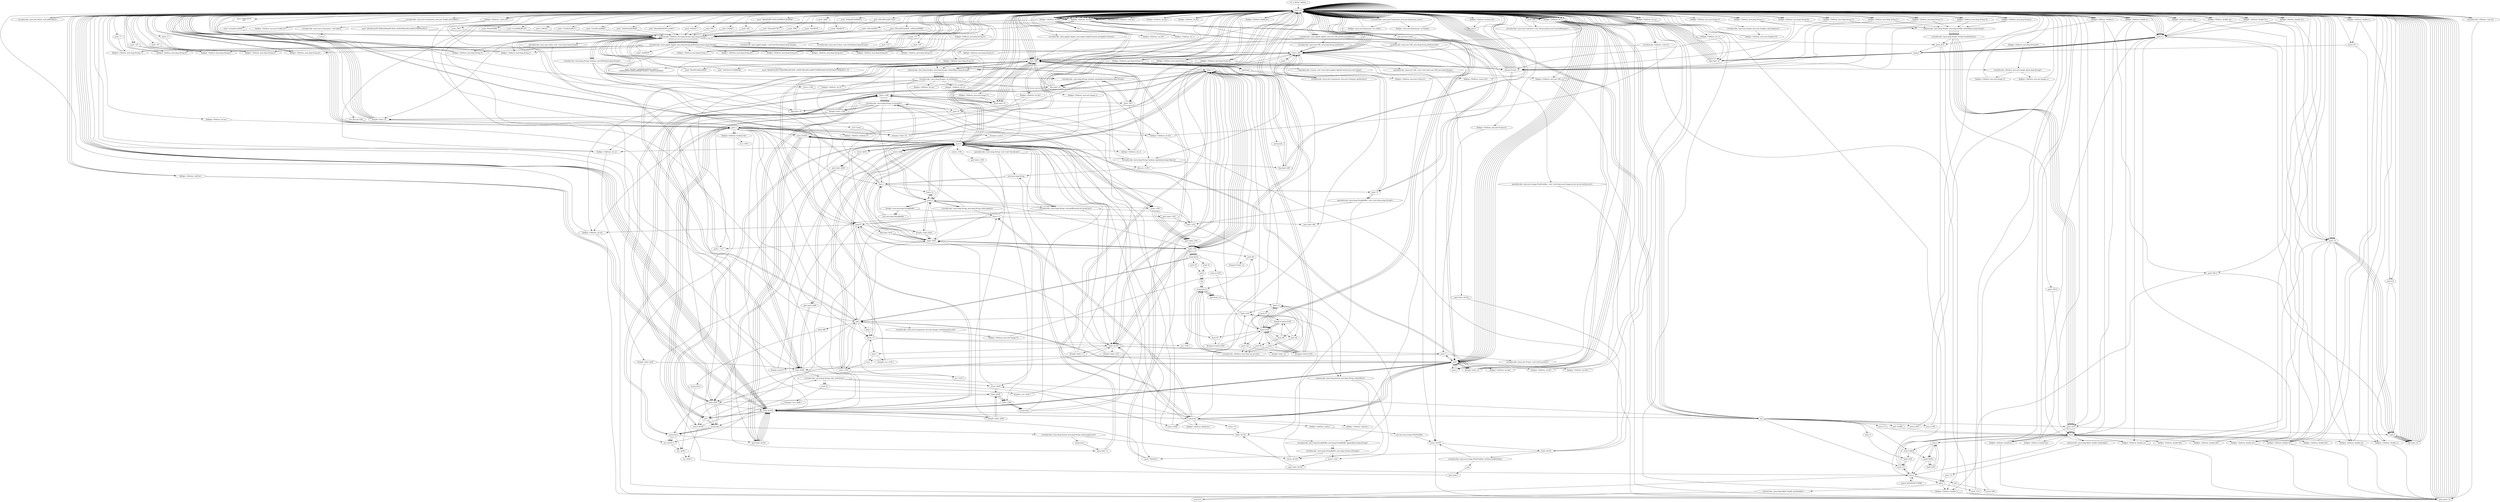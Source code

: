 digraph "" {
    "r0 := @this: Deform"
    "load.r r0"
    "r0 := @this: Deform"->"load.r r0";
    "push null"
    "load.r r0"->"push null";
    "virtualinvoke <java.awt.Container: void setLayout(java.awt.LayoutManager)>"
    "push null"->"virtualinvoke <java.awt.Container: void setLayout(java.awt.LayoutManager)>";
    "virtualinvoke <java.awt.Container: void setLayout(java.awt.LayoutManager)>"->"load.r r0";
    "virtualinvoke <java.awt.Panel: void addNotify()>"
    "load.r r0"->"virtualinvoke <java.awt.Panel: void addNotify()>";
    "virtualinvoke <java.awt.Panel: void addNotify()>"->"load.r r0";
    "load.r r0"->"load.r r0";
    "virtualinvoke <java.awt.Component: java.awt.Toolkit getToolkit()>"
    "load.r r0"->"virtualinvoke <java.awt.Component: java.awt.Toolkit getToolkit()>";
    "fieldput <Deform: java.awt.Toolkit bF>"
    "virtualinvoke <java.awt.Component: java.awt.Toolkit getToolkit()>"->"fieldput <Deform: java.awt.Toolkit bF>";
    "fieldput <Deform: java.awt.Toolkit bF>"->"load.r r0";
    "load.r r0"->"load.r r0";
    "push \"[2k\u000f\u0010[+y\u001c\""
    "load.r r0"->"push \"[2k\u000f\u0010[+y\u001c\"";
    "staticinvoke <Deform: java.lang.String c(java.lang.String)>"
    "push \"[2k\u000f\u0010[+y\u001c\""->"staticinvoke <Deform: java.lang.String c(java.lang.String)>";
    "virtualinvoke <java.applet.Applet: java.lang.String getParameter(java.lang.String)>"
    "staticinvoke <Deform: java.lang.String c(java.lang.String)>"->"virtualinvoke <java.applet.Applet: java.lang.String getParameter(java.lang.String)>";
    "fieldput <Deform: java.lang.String bz>"
    "virtualinvoke <java.applet.Applet: java.lang.String getParameter(java.lang.String)>"->"fieldput <Deform: java.lang.String bz>";
    "fieldput <Deform: java.lang.String bz>"->"load.r r0";
    "push \"K4o\u001f\f\\5\""
    "load.r r0"->"push \"K4o\u001f\f\\5\"";
    "push \"K4o\u001f\f\\5\""->"staticinvoke <Deform: java.lang.String c(java.lang.String)>";
    "staticinvoke <Deform: java.lang.String c(java.lang.String)>"->"virtualinvoke <java.applet.Applet: java.lang.String getParameter(java.lang.String)>";
    "store.r $f0"
    "virtualinvoke <java.applet.Applet: java.lang.String getParameter(java.lang.String)>"->"store.r $f0";
    "load.r $f0"
    "store.r $f0"->"load.r $f0";
    "ifnull load.r r0"
    "load.r $f0"->"ifnull load.r r0";
    "ifnull load.r r0"->"load.r $f0";
    "push \"i6z\u0017\u0000\\fh\u0002En\'h\u0012\n\u0008\u0005c\u000e\u0006K/*S\u0012_1$\u001a\u000bN\""
    "load.r $f0"->"push \"i6z\u0017\u0000\\fh\u0002En\'h\u0012\n\u0008\u0005c\u000e\u0006K/*S\u0012_1$\u001a\u000bN\"";
    "push \"i6z\u0017\u0000\\fh\u0002En\'h\u0012\n\u0008\u0005c\u000e\u0006K/*S\u0012_1$\u001a\u000bN\""->"staticinvoke <Deform: java.lang.String c(java.lang.String)>";
    "virtualinvoke <java.lang.String: boolean startsWith(java.lang.String)>"
    "staticinvoke <Deform: java.lang.String c(java.lang.String)>"->"virtualinvoke <java.lang.String: boolean startsWith(java.lang.String)>";
    "ifne load.r r0"
    "virtualinvoke <java.lang.String: boolean startsWith(java.lang.String)>"->"ifne load.r r0";
    "ifne load.r r0"->"load.r r0";
    "specialinvoke <Deform: void a()>"
    "load.r r0"->"specialinvoke <Deform: void a()>";
    "goto load.r r0"
    "specialinvoke <Deform: void a()>"->"goto load.r r0";
    "goto load.r r0"->"load.r r0";
    "virtualinvoke <java.applet.Applet: java.net.URL getDocumentBase()>"
    "load.r r0"->"virtualinvoke <java.applet.Applet: java.net.URL getDocumentBase()>";
    "virtualinvoke <java.net.URL: java.lang.String getProtocol()>"
    "virtualinvoke <java.applet.Applet: java.net.URL getDocumentBase()>"->"virtualinvoke <java.net.URL: java.lang.String getProtocol()>";
    "store.r $r103"
    "virtualinvoke <java.net.URL: java.lang.String getProtocol()>"->"store.r $r103";
    "store.r $r103"->"goto load.r r0";
    "goto load.r r0"->"load.r r0";
    "load.r r0"->"virtualinvoke <java.applet.Applet: java.net.URL getDocumentBase()>";
    "virtualinvoke <java.net.URL: java.lang.String getHost()>"
    "virtualinvoke <java.applet.Applet: java.net.URL getDocumentBase()>"->"virtualinvoke <java.net.URL: java.lang.String getHost()>";
    "virtualinvoke <java.net.URL: java.lang.String getHost()>"->"store.r $f0";
    "goto load.r $r103"
    "store.r $f0"->"goto load.r $r103";
    "load.r $r103"
    "goto load.r $r103"->"load.r $r103";
    "push \"N/f\u001e\""
    "load.r $r103"->"push \"N/f\u001e\"";
    "push \"N/f\u001e\""->"staticinvoke <Deform: java.lang.String c(java.lang.String)>";
    "virtualinvoke <java.lang.String: boolean equalsIgnoreCase(java.lang.String)>"
    "staticinvoke <Deform: java.lang.String c(java.lang.String)>"->"virtualinvoke <java.lang.String: boolean equalsIgnoreCase(java.lang.String)>";
    "virtualinvoke <java.lang.String: boolean equalsIgnoreCase(java.lang.String)>"->"ifne load.r r0";
    "ifne load.r r0"->"load.r $f0";
    "virtualinvoke <java.lang.String: int length()>"
    "load.r $f0"->"virtualinvoke <java.lang.String: int length()>";
    "ifeq load.r r0"
    "virtualinvoke <java.lang.String: int length()>"->"ifeq load.r r0";
    "ifeq load.r r0"->"load.r $f0";
    "push \"D)i\u001a\t@)y\u000f\""
    "load.r $f0"->"push \"D)i\u001a\t@)y\u000f\"";
    "push \"D)i\u001a\t@)y\u000f\""->"staticinvoke <Deform: java.lang.String c(java.lang.String)>";
    "staticinvoke <Deform: java.lang.String c(java.lang.String)>"->"virtualinvoke <java.lang.String: boolean equalsIgnoreCase(java.lang.String)>";
    "virtualinvoke <java.lang.String: boolean equalsIgnoreCase(java.lang.String)>"->"ifne load.r r0";
    "ifne load.r r0"->"load.r $f0";
    "push \"\u0019t=UU\u0006v$J\""
    "load.r $f0"->"push \"\u0019t=UU\u0006v$J\"";
    "push \"\u0019t=UU\u0006v$J\""->"staticinvoke <Deform: java.lang.String c(java.lang.String)>";
    "virtualinvoke <java.lang.String: boolean equals(java.lang.Object)>"
    "staticinvoke <Deform: java.lang.String c(java.lang.String)>"->"virtualinvoke <java.lang.String: boolean equals(java.lang.Object)>";
    "ifeq load.r $f0"
    "virtualinvoke <java.lang.String: boolean equals(java.lang.Object)>"->"ifeq load.r $f0";
    "ifeq load.r $f0"->"load.r r0";
    "push 1"
    "load.r r0"->"push 1";
    "fieldput <Deform: boolean bh>"
    "push 1"->"fieldput <Deform: boolean bh>";
    "fieldput <Deform: boolean bh>"->"goto load.r r0";
    "goto load.r r0"->"load.r r0";
    "push \"Z#m\u0017\fF-\""
    "load.r r0"->"push \"Z#m\u0017\fF-\"";
    "push \"Z#m\u0017\fF-\""->"staticinvoke <Deform: java.lang.String c(java.lang.String)>";
    "staticinvoke <Deform: java.lang.String c(java.lang.String)>"->"virtualinvoke <java.applet.Applet: java.lang.String getParameter(java.lang.String)>";
    "virtualinvoke <java.applet.Applet: java.lang.String getParameter(java.lang.String)>"->"store.r $f0";
    "store.r $f0"->"load.r $f0";
    "load.r $f0"->"ifnull load.r r0";
    "ifnull load.r r0"->"load.r $f0";
    "push \"NO\""
    "load.r $f0"->"push \"NO\"";
    "push \"NO\""->"virtualinvoke <java.lang.String: boolean equalsIgnoreCase(java.lang.String)>";
    "virtualinvoke <java.lang.String: boolean equalsIgnoreCase(java.lang.String)>"->"ifne load.r r0";
    "ifne load.r r0"->"load.r r0";
    "new java.net.URL"
    "load.r r0"->"new java.net.URL";
    "dup1.r"
    "new java.net.URL"->"dup1.r";
    "dup1.r"->"load.r r0";
    "load.r r0"->"virtualinvoke <java.applet.Applet: java.net.URL getDocumentBase()>";
    "virtualinvoke <java.applet.Applet: java.net.URL getDocumentBase()>"->"load.r $f0";
    "specialinvoke <java.net.URL: void <init>(java.net.URL,java.lang.String)>"
    "load.r $f0"->"specialinvoke <java.net.URL: void <init>(java.net.URL,java.lang.String)>";
    "fieldput <Deform: java.net.URL y>"
    "specialinvoke <java.net.URL: void <init>(java.net.URL,java.lang.String)>"->"fieldput <Deform: java.net.URL y>";
    "fieldput <Deform: java.net.URL y>"->"goto load.r r0";
    "goto load.r r0"->"load.r r0";
    "push \"Z#m\u0015\u0000_ x\u001a\u0008M\""
    "load.r r0"->"push \"Z#m\u0015\u0000_ x\u001a\u0008M\"";
    "push \"Z#m\u0015\u0000_ x\u001a\u0008M\""->"staticinvoke <Deform: java.lang.String c(java.lang.String)>";
    "staticinvoke <Deform: java.lang.String c(java.lang.String)>"->"virtualinvoke <java.applet.Applet: java.lang.String getParameter(java.lang.String)>";
    "push \"q\u0003Y\""
    "virtualinvoke <java.applet.Applet: java.lang.String getParameter(java.lang.String)>"->"push \"q\u0003Y\"";
    "push \"q\u0003Y\""->"staticinvoke <Deform: java.lang.String c(java.lang.String)>";
    "staticinvoke <Deform: java.lang.String c(java.lang.String)>"->"virtualinvoke <java.lang.String: boolean equalsIgnoreCase(java.lang.String)>";
    "virtualinvoke <java.lang.String: boolean equalsIgnoreCase(java.lang.String)>"->"ifeq load.r r0";
    "ifeq load.r r0"->"load.r r0";
    "load.r r0"->"push 1";
    "fieldput <Deform: boolean P>"
    "push 1"->"fieldput <Deform: boolean P>";
    "fieldput <Deform: boolean P>"->"load.r r0";
    "virtualinvoke <java.awt.Component: java.awt.Container getParent()>"
    "load.r r0"->"virtualinvoke <java.awt.Component: java.awt.Container getParent()>";
    "virtualinvoke <java.awt.Component: java.awt.Container getParent()>"->"store.r $f0";
    "goto load.r $f0"
    "store.r $f0"->"goto load.r $f0";
    "goto load.r $f0"->"load.r $f0";
    "instanceof"
    "load.r $f0"->"instanceof";
    "instanceof"->"ifeq load.r $f0";
    "ifeq load.r $f0"->"load.r r0";
    "load.r r0"->"load.r $f0";
    "checkcast"
    "load.r $f0"->"checkcast";
    "fieldput <Deform: java.awt.Frame b>"
    "checkcast"->"fieldput <Deform: java.awt.Frame b>";
    "fieldput <Deform: java.awt.Frame b>"->"load.r r0";
    "fieldget <Deform: java.awt.Frame b>"
    "load.r r0"->"fieldget <Deform: java.awt.Frame b>";
    "push 3"
    "fieldget <Deform: java.awt.Frame b>"->"push 3";
    "virtualinvoke <java.awt.Frame: void setCursor(int)>"
    "push 3"->"virtualinvoke <java.awt.Frame: void setCursor(int)>";
    "virtualinvoke <java.awt.Frame: void setCursor(int)>"->"load.r r0";
    "push \"G0o\t\fE!\""
    "load.r r0"->"push \"G0o\t\fE!\"";
    "push \"G0o\t\fE!\""->"staticinvoke <Deform: java.lang.String c(java.lang.String)>";
    "staticinvoke <Deform: java.lang.String c(java.lang.String)>"->"virtualinvoke <java.applet.Applet: java.lang.String getParameter(java.lang.String)>";
    "virtualinvoke <java.applet.Applet: java.lang.String getParameter(java.lang.String)>"->"store.r $f0";
    "store.r $f0"->"load.r $f0";
    "load.r $f0"->"ifnull load.r r0";
    "ifnull load.r r0"->"load.r $f0";
    "load.r $f0"->"push \"NO\"";
    "push \"NO\""->"virtualinvoke <java.lang.String: boolean equalsIgnoreCase(java.lang.String)>";
    "virtualinvoke <java.lang.String: boolean equalsIgnoreCase(java.lang.String)>"->"ifne load.r r0";
    "ifne load.r r0"->"load.r r0";
    "load.r r0"->"load.r r0";
    "load.r r0"->"load.r $f0";
    "virtualinvoke <Deform: java.awt.Image a(java.lang.String)>"
    "load.r $f0"->"virtualinvoke <Deform: java.awt.Image a(java.lang.String)>";
    "fieldput <Deform: java.awt.Image Y>"
    "virtualinvoke <Deform: java.awt.Image a(java.lang.String)>"->"fieldput <Deform: java.awt.Image Y>";
    "fieldput <Deform: java.awt.Image Y>"->"load.r r0";
    "fieldget <Deform: java.awt.Image Y>"
    "load.r r0"->"fieldget <Deform: java.awt.Image Y>";
    "fieldget <Deform: java.awt.Image Y>"->"ifnull load.r r0";
    "ifnull load.r r0"->"load.r r0";
    "push \"G0o\t\fE!R\""
    "load.r r0"->"push \"G0o\t\fE!R\"";
    "push \"G0o\t\fE!R\""->"staticinvoke <Deform: java.lang.String c(java.lang.String)>";
    "staticinvoke <Deform: java.lang.String c(java.lang.String)>"->"virtualinvoke <java.applet.Applet: java.lang.String getParameter(java.lang.String)>";
    "virtualinvoke <java.applet.Applet: java.lang.String getParameter(java.lang.String)>"->"store.r $f0";
    "store.r $f0"->"load.r $f0";
    "ifnonnull load.r r0"
    "load.r $f0"->"ifnonnull load.r r0";
    "push \"0\""
    "ifnonnull load.r r0"->"push \"0\"";
    "push \"0\""->"store.r $f0";
    "store.r $f0"->"load.r r0";
    "load.r r0"->"load.r $f0";
    "staticinvoke <java.lang.Integer: java.lang.Integer valueOf(java.lang.String)>"
    "load.r $f0"->"staticinvoke <java.lang.Integer: java.lang.Integer valueOf(java.lang.String)>";
    "virtualinvoke <java.lang.Integer: int intValue()>"
    "staticinvoke <java.lang.Integer: java.lang.Integer valueOf(java.lang.String)>"->"virtualinvoke <java.lang.Integer: int intValue()>";
    "fieldput <Deform: int Z>"
    "virtualinvoke <java.lang.Integer: int intValue()>"->"fieldput <Deform: int Z>";
    "fieldput <Deform: int Z>"->"load.r r0";
    "push \"G0o\t\fE!S\""
    "load.r r0"->"push \"G0o\t\fE!S\"";
    "push \"G0o\t\fE!S\""->"staticinvoke <Deform: java.lang.String c(java.lang.String)>";
    "staticinvoke <Deform: java.lang.String c(java.lang.String)>"->"virtualinvoke <java.applet.Applet: java.lang.String getParameter(java.lang.String)>";
    "virtualinvoke <java.applet.Applet: java.lang.String getParameter(java.lang.String)>"->"store.r $f0";
    "store.r $f0"->"load.r $f0";
    "load.r $f0"->"ifnonnull load.r r0";
    "ifnonnull load.r r0"->"push \"0\"";
    "push \"0\""->"store.r $f0";
    "store.r $f0"->"load.r r0";
    "load.r r0"->"load.r $f0";
    "load.r $f0"->"staticinvoke <java.lang.Integer: java.lang.Integer valueOf(java.lang.String)>";
    "staticinvoke <java.lang.Integer: java.lang.Integer valueOf(java.lang.String)>"->"virtualinvoke <java.lang.Integer: int intValue()>";
    "fieldput <Deform: int ba>"
    "virtualinvoke <java.lang.Integer: int intValue()>"->"fieldput <Deform: int ba>";
    "fieldput <Deform: int ba>"->"load.r r0";
    "load.r r0"->"load.r r0";
    "push \"e/d(<f\u0005\""
    "load.r r0"->"push \"e/d(<f\u0005\"";
    "push \"e/d(<f\u0005\""->"staticinvoke <Deform: java.lang.String c(java.lang.String)>";
    "staticinvoke <Deform: java.lang.String c(java.lang.String)>"->"virtualinvoke <java.applet.Applet: java.lang.String getParameter(java.lang.String)>";
    "fieldput <Deform: java.lang.String K>"
    "virtualinvoke <java.applet.Applet: java.lang.String getParameter(java.lang.String)>"->"fieldput <Deform: java.lang.String K>";
    "fieldput <Deform: java.lang.String K>"->"load.r r0";
    "fieldget <Deform: java.lang.String K>"
    "load.r r0"->"fieldget <Deform: java.lang.String K>";
    "fieldget <Deform: java.lang.String K>"->"ifnonnull load.r r0";
    "ifnonnull load.r r0"->"load.r r0";
    "push \"10\""
    "load.r r0"->"push \"10\"";
    "push \"10\""->"fieldput <Deform: java.lang.String K>";
    "fieldput <Deform: java.lang.String K>"->"load.r r0";
    "load.r r0"->"load.r r0";
    "load.r r0"->"fieldget <Deform: java.lang.String K>";
    "fieldget <Deform: java.lang.String K>"->"staticinvoke <java.lang.Integer: java.lang.Integer valueOf(java.lang.String)>";
    "staticinvoke <java.lang.Integer: java.lang.Integer valueOf(java.lang.String)>"->"virtualinvoke <java.lang.Integer: int intValue()>";
    "fieldput <Deform: int A>"
    "virtualinvoke <java.lang.Integer: int intValue()>"->"fieldput <Deform: int A>";
    "fieldput <Deform: int A>"->"load.r r0";
    "load.r r0"->"load.r r0";
    "push \"A+k\u001c\u0000\""
    "load.r r0"->"push \"A+k\u001c\u0000\"";
    "push \"A+k\u001c\u0000\""->"staticinvoke <Deform: java.lang.String c(java.lang.String)>";
    "staticinvoke <Deform: java.lang.String c(java.lang.String)>"->"virtualinvoke <java.applet.Applet: java.lang.String getParameter(java.lang.String)>";
    "fieldput <Deform: java.lang.String B>"
    "virtualinvoke <java.applet.Applet: java.lang.String getParameter(java.lang.String)>"->"fieldput <Deform: java.lang.String B>";
    "fieldput <Deform: java.lang.String B>"->"load.r r0";
    "load.r r0"->"load.r r0";
    "push \"Z#y\""
    "load.r r0"->"push \"Z#y\"";
    "push \"Z#y\""->"staticinvoke <Deform: java.lang.String c(java.lang.String)>";
    "staticinvoke <Deform: java.lang.String c(java.lang.String)>"->"virtualinvoke <java.applet.Applet: java.lang.String getParameter(java.lang.String)>";
    "fieldput <Deform: java.lang.String C>"
    "virtualinvoke <java.applet.Applet: java.lang.String getParameter(java.lang.String)>"->"fieldput <Deform: java.lang.String C>";
    "fieldput <Deform: java.lang.String C>"->"load.r r0";
    "fieldget <Deform: java.lang.String C>"
    "load.r r0"->"fieldget <Deform: java.lang.String C>";
    "fieldget <Deform: java.lang.String C>"->"ifnonnull load.r r0";
    "ifnonnull load.r r0"->"load.r r0";
    "push \"1\""
    "load.r r0"->"push \"1\"";
    "push \"1\""->"fieldput <Deform: java.lang.String C>";
    "fieldput <Deform: java.lang.String C>"->"load.r r0";
    "load.r r0"->"load.r r0";
    "push \"L/y\u000f\u0013I*\""
    "load.r r0"->"push \"L/y\u000f\u0013I*\"";
    "push \"L/y\u000f\u0013I*\""->"staticinvoke <Deform: java.lang.String c(java.lang.String)>";
    "staticinvoke <Deform: java.lang.String c(java.lang.String)>"->"virtualinvoke <java.applet.Applet: java.lang.String getParameter(java.lang.String)>";
    "fieldput <Deform: java.lang.String F>"
    "virtualinvoke <java.applet.Applet: java.lang.String getParameter(java.lang.String)>"->"fieldput <Deform: java.lang.String F>";
    "fieldput <Deform: java.lang.String F>"->"load.r r0";
    "fieldget <Deform: java.lang.String F>"
    "load.r r0"->"fieldget <Deform: java.lang.String F>";
    "fieldget <Deform: java.lang.String F>"->"ifnonnull load.r r0";
    "ifnonnull load.r r0"->"load.r r0";
    "push \"\u0019u:\""
    "load.r r0"->"push \"\u0019u:\"";
    "push \"\u0019u:\""->"staticinvoke <Deform: java.lang.String c(java.lang.String)>";
    "staticinvoke <Deform: java.lang.String c(java.lang.String)>"->"fieldput <Deform: java.lang.String F>";
    "fieldput <Deform: java.lang.String F>"->"load.r r0";
    "load.r r0"->"load.r r0";
    "push \"L k\u0018\u0011\""
    "load.r r0"->"push \"L k\u0018\u0011\"";
    "push \"L k\u0018\u0011\""->"staticinvoke <Deform: java.lang.String c(java.lang.String)>";
    "staticinvoke <Deform: java.lang.String c(java.lang.String)>"->"virtualinvoke <java.applet.Applet: java.lang.String getParameter(java.lang.String)>";
    "fieldput <Deform: java.lang.String G>"
    "virtualinvoke <java.applet.Applet: java.lang.String getParameter(java.lang.String)>"->"fieldput <Deform: java.lang.String G>";
    "fieldput <Deform: java.lang.String G>"->"load.r r0";
    "fieldget <Deform: java.lang.String G>"
    "load.r r0"->"fieldget <Deform: java.lang.String G>";
    "fieldget <Deform: java.lang.String G>"->"ifnonnull load.r r0";
    "ifnonnull load.r r0"->"load.r r0";
    "push \"35\""
    "load.r r0"->"push \"35\"";
    "push \"35\""->"fieldput <Deform: java.lang.String G>";
    "fieldput <Deform: java.lang.String G>"->"load.r r0";
    "load.r r0"->"load.r r0";
    "push \"L5z\u001e\u0000L\""
    "load.r r0"->"push \"L5z\u001e\u0000L\"";
    "push \"L5z\u001e\u0000L\""->"staticinvoke <Deform: java.lang.String c(java.lang.String)>";
    "staticinvoke <Deform: java.lang.String c(java.lang.String)>"->"virtualinvoke <java.applet.Applet: java.lang.String getParameter(java.lang.String)>";
    "fieldput <Deform: java.lang.String H>"
    "virtualinvoke <java.applet.Applet: java.lang.String getParameter(java.lang.String)>"->"fieldput <Deform: java.lang.String H>";
    "fieldput <Deform: java.lang.String H>"->"load.r r0";
    "fieldget <Deform: java.lang.String H>"
    "load.r r0"->"fieldget <Deform: java.lang.String H>";
    "fieldget <Deform: java.lang.String H>"->"ifnonnull load.r r0";
    "ifnonnull load.r r0"->"load.r r0";
    "push \"3\""
    "load.r r0"->"push \"3\"";
    "push \"3\""->"fieldput <Deform: java.lang.String H>";
    "fieldput <Deform: java.lang.String H>"->"load.r r0";
    "load.r r0"->"load.r r0";
    "push \"L)l\u001d\u0016M2\""
    "load.r r0"->"push \"L)l\u001d\u0016M2\"";
    "push \"L)l\u001d\u0016M2\""->"staticinvoke <Deform: java.lang.String c(java.lang.String)>";
    "staticinvoke <Deform: java.lang.String c(java.lang.String)>"->"virtualinvoke <java.applet.Applet: java.lang.String getParameter(java.lang.String)>";
    "fieldput <Deform: java.lang.String I>"
    "virtualinvoke <java.applet.Applet: java.lang.String getParameter(java.lang.String)>"->"fieldput <Deform: java.lang.String I>";
    "fieldput <Deform: java.lang.String I>"->"load.r r0";
    "fieldget <Deform: java.lang.String I>"
    "load.r r0"->"fieldget <Deform: java.lang.String I>";
    "fieldget <Deform: java.lang.String I>"->"ifnonnull load.r r0";
    "ifnonnull load.r r0"->"load.r r0";
    "push \"\u0019r<\""
    "load.r r0"->"push \"\u0019r<\"";
    "push \"\u0019r<\""->"staticinvoke <Deform: java.lang.String c(java.lang.String)>";
    "staticinvoke <Deform: java.lang.String c(java.lang.String)>"->"fieldput <Deform: java.lang.String I>";
    "fieldput <Deform: java.lang.String I>"->"load.r r0";
    "load.r r0"->"load.r r0";
    "push \"P0;\""
    "load.r r0"->"push \"P0;\"";
    "push \"P0;\""->"staticinvoke <Deform: java.lang.String c(java.lang.String)>";
    "staticinvoke <Deform: java.lang.String c(java.lang.String)>"->"virtualinvoke <java.applet.Applet: java.lang.String getParameter(java.lang.String)>";
    "fieldput <Deform: java.lang.String J>"
    "virtualinvoke <java.applet.Applet: java.lang.String getParameter(java.lang.String)>"->"fieldput <Deform: java.lang.String J>";
    "fieldput <Deform: java.lang.String J>"->"load.r r0";
    "fieldget <Deform: java.lang.String J>"
    "load.r r0"->"fieldget <Deform: java.lang.String J>";
    "fieldget <Deform: java.lang.String J>"->"ifnonnull load.r r0";
    "ifnonnull load.r r0"->"load.r r0";
    "load.r r0"->"push \"10\"";
    "push \"10\""->"fieldput <Deform: java.lang.String J>";
    "fieldput <Deform: java.lang.String J>"->"load.r r0";
    "load.r r0"->"load.r r0";
    "push \"Q0;\""
    "load.r r0"->"push \"Q0;\"";
    "push \"Q0;\""->"staticinvoke <Deform: java.lang.String c(java.lang.String)>";
    "staticinvoke <Deform: java.lang.String c(java.lang.String)>"->"virtualinvoke <java.applet.Applet: java.lang.String getParameter(java.lang.String)>";
    "fieldput <Deform: java.lang.String L>"
    "virtualinvoke <java.applet.Applet: java.lang.String getParameter(java.lang.String)>"->"fieldput <Deform: java.lang.String L>";
    "fieldput <Deform: java.lang.String L>"->"load.r r0";
    "fieldget <Deform: java.lang.String L>"
    "load.r r0"->"fieldget <Deform: java.lang.String L>";
    "fieldget <Deform: java.lang.String L>"->"ifnonnull load.r r0";
    "ifnonnull load.r r0"->"load.r r0";
    "push \"12\""
    "load.r r0"->"push \"12\"";
    "push \"12\""->"fieldput <Deform: java.lang.String L>";
    "fieldput <Deform: java.lang.String L>"->"load.r r0";
    "load.r r0"->"load.r r0";
    "push \"P08\""
    "load.r r0"->"push \"P08\"";
    "push \"P08\""->"staticinvoke <Deform: java.lang.String c(java.lang.String)>";
    "staticinvoke <Deform: java.lang.String c(java.lang.String)>"->"virtualinvoke <java.applet.Applet: java.lang.String getParameter(java.lang.String)>";
    "fieldput <Deform: java.lang.String M>"
    "virtualinvoke <java.applet.Applet: java.lang.String getParameter(java.lang.String)>"->"fieldput <Deform: java.lang.String M>";
    "fieldput <Deform: java.lang.String M>"->"load.r r0";
    "fieldget <Deform: java.lang.String M>"
    "load.r r0"->"fieldget <Deform: java.lang.String M>";
    "fieldget <Deform: java.lang.String M>"->"ifnonnull load.r r0";
    "ifnonnull load.r r0"->"load.r r0";
    "push \"15\""
    "load.r r0"->"push \"15\"";
    "push \"15\""->"fieldput <Deform: java.lang.String M>";
    "fieldput <Deform: java.lang.String M>"->"load.r r0";
    "load.r r0"->"load.r r0";
    "push \"Q08\""
    "load.r r0"->"push \"Q08\"";
    "push \"Q08\""->"staticinvoke <Deform: java.lang.String c(java.lang.String)>";
    "staticinvoke <Deform: java.lang.String c(java.lang.String)>"->"virtualinvoke <java.applet.Applet: java.lang.String getParameter(java.lang.String)>";
    "fieldput <Deform: java.lang.String N>"
    "virtualinvoke <java.applet.Applet: java.lang.String getParameter(java.lang.String)>"->"fieldput <Deform: java.lang.String N>";
    "fieldput <Deform: java.lang.String N>"->"load.r r0";
    "fieldget <Deform: java.lang.String N>"
    "load.r r0"->"fieldget <Deform: java.lang.String N>";
    "fieldget <Deform: java.lang.String N>"->"ifnonnull load.r r0";
    "ifnonnull load.r r0"->"load.r r0";
    "push \"18\""
    "load.r r0"->"push \"18\"";
    "push \"18\""->"fieldput <Deform: java.lang.String N>";
    "fieldput <Deform: java.lang.String N>"->"load.r r0";
    "load.r r0"->"load.r r0";
    "push \"E#g\u001f\u0000D\'s\""
    "load.r r0"->"push \"E#g\u001f\u0000D\'s\"";
    "push \"E#g\u001f\u0000D\'s\""->"staticinvoke <Deform: java.lang.String c(java.lang.String)>";
    "staticinvoke <Deform: java.lang.String c(java.lang.String)>"->"virtualinvoke <java.applet.Applet: java.lang.String getParameter(java.lang.String)>";
    "fieldput <Deform: java.lang.String D>"
    "virtualinvoke <java.applet.Applet: java.lang.String getParameter(java.lang.String)>"->"fieldput <Deform: java.lang.String D>";
    "fieldput <Deform: java.lang.String D>"->"load.r r0";
    "load.r r0"->"load.r r0";
    "push \"X4c\u0014\u0017A2s\""
    "load.r r0"->"push \"X4c\u0014\u0017A2s\"";
    "push \"X4c\u0014\u0017A2s\""->"staticinvoke <Deform: java.lang.String c(java.lang.String)>";
    "staticinvoke <Deform: java.lang.String c(java.lang.String)>"->"virtualinvoke <java.applet.Applet: java.lang.String getParameter(java.lang.String)>";
    "fieldput <Deform: java.lang.String E>"
    "virtualinvoke <java.applet.Applet: java.lang.String getParameter(java.lang.String)>"->"fieldput <Deform: java.lang.String E>";
    "fieldput <Deform: java.lang.String E>"->"load.r r0";
    "load.r r0"->"load.r r0";
    "fieldget <Deform: java.lang.String D>"
    "load.r r0"->"fieldget <Deform: java.lang.String D>";
    "fieldget <Deform: java.lang.String D>"->"staticinvoke <java.lang.Integer: java.lang.Integer valueOf(java.lang.String)>";
    "staticinvoke <java.lang.Integer: java.lang.Integer valueOf(java.lang.String)>"->"virtualinvoke <java.lang.Integer: int intValue()>";
    "fieldput <Deform: int z>"
    "virtualinvoke <java.lang.Integer: int intValue()>"->"fieldput <Deform: int z>";
    "fieldput <Deform: int z>"->"load.r r0";
    "load.r r0"->"load.r r0";
    "fieldget <Deform: java.lang.String E>"
    "load.r r0"->"fieldget <Deform: java.lang.String E>";
    "fieldget <Deform: java.lang.String E>"->"staticinvoke <java.lang.Integer: java.lang.Integer valueOf(java.lang.String)>";
    "staticinvoke <java.lang.Integer: java.lang.Integer valueOf(java.lang.String)>"->"virtualinvoke <java.lang.Integer: int intValue()>";
    "fieldput <Deform: int bb>"
    "virtualinvoke <java.lang.Integer: int intValue()>"->"fieldput <Deform: int bb>";
    "fieldput <Deform: int bb>"->"load.r r0";
    "fieldget <Deform: int z>"
    "load.r r0"->"fieldget <Deform: int z>";
    "ifge load.r r0"
    "fieldget <Deform: int z>"->"ifge load.r r0";
    "ifge load.r r0"->"load.r r0";
    "push 0"
    "load.r r0"->"push 0";
    "push 0"->"fieldput <Deform: int z>";
    "fieldput <Deform: int z>"->"load.r r0";
    "fieldget <Deform: int bb>"
    "load.r r0"->"fieldget <Deform: int bb>";
    "push 10"
    "fieldget <Deform: int bb>"->"push 10";
    "ifcmple.i load.r r0"
    "push 10"->"ifcmple.i load.r r0";
    "ifcmple.i load.r r0"->"load.r r0";
    "load.r r0"->"push 10";
    "push 10"->"fieldput <Deform: int bb>";
    "fieldput <Deform: int bb>"->"goto load.r r0";
    "goto load.r r0"->"load.r r0";
    "load.r r0"->"load.r r0";
    "load.r r0"->"fieldget <Deform: java.lang.String C>";
    "fieldget <Deform: java.lang.String C>"->"staticinvoke <java.lang.Integer: java.lang.Integer valueOf(java.lang.String)>";
    "staticinvoke <java.lang.Integer: java.lang.Integer valueOf(java.lang.String)>"->"virtualinvoke <java.lang.Integer: int intValue()>";
    "fieldput <Deform: int bi>"
    "virtualinvoke <java.lang.Integer: int intValue()>"->"fieldput <Deform: int bi>";
    "fieldput <Deform: int bi>"->"load.r r0";
    "load.r r0"->"load.r r0";
    "load.r r0"->"fieldget <Deform: java.lang.String F>";
    "staticinvoke <java.lang.Double: java.lang.Double valueOf(java.lang.String)>"
    "fieldget <Deform: java.lang.String F>"->"staticinvoke <java.lang.Double: java.lang.Double valueOf(java.lang.String)>";
    "virtualinvoke <java.lang.Double: double doubleValue()>"
    "staticinvoke <java.lang.Double: java.lang.Double valueOf(java.lang.String)>"->"virtualinvoke <java.lang.Double: double doubleValue()>";
    "push 40.0"
    "virtualinvoke <java.lang.Double: double doubleValue()>"->"push 40.0";
    "add.d"
    "push 40.0"->"add.d";
    "fieldput <Deform: double l>"
    "add.d"->"fieldput <Deform: double l>";
    "fieldput <Deform: double l>"->"load.r r0";
    "load.r r0"->"load.r r0";
    "load.r r0"->"fieldget <Deform: java.lang.String G>";
    "fieldget <Deform: java.lang.String G>"->"staticinvoke <java.lang.Double: java.lang.Double valueOf(java.lang.String)>";
    "staticinvoke <java.lang.Double: java.lang.Double valueOf(java.lang.String)>"->"virtualinvoke <java.lang.Double: double doubleValue()>";
    "push 10.0"
    "virtualinvoke <java.lang.Double: double doubleValue()>"->"push 10.0";
    "div.d"
    "push 10.0"->"div.d";
    "fieldput <Deform: double k>"
    "div.d"->"fieldput <Deform: double k>";
    "fieldput <Deform: double k>"->"load.r r0";
    "load.r r0"->"load.r r0";
    "load.r r0"->"fieldget <Deform: java.lang.String H>";
    "fieldget <Deform: java.lang.String H>"->"staticinvoke <java.lang.Double: java.lang.Double valueOf(java.lang.String)>";
    "staticinvoke <java.lang.Double: java.lang.Double valueOf(java.lang.String)>"->"virtualinvoke <java.lang.Double: double doubleValue()>";
    "push 100.0"
    "virtualinvoke <java.lang.Double: double doubleValue()>"->"push 100.0";
    "push 100.0"->"div.d";
    "fieldput <Deform: double n>"
    "div.d"->"fieldput <Deform: double n>";
    "fieldput <Deform: double n>"->"load.r r0";
    "load.r r0"->"load.r r0";
    "load.r r0"->"fieldget <Deform: java.lang.String I>";
    "fieldget <Deform: java.lang.String I>"->"staticinvoke <java.lang.Integer: java.lang.Integer valueOf(java.lang.String)>";
    "staticinvoke <java.lang.Integer: java.lang.Integer valueOf(java.lang.String)>"->"virtualinvoke <java.lang.Integer: int intValue()>";
    "fieldput <Deform: int m>"
    "virtualinvoke <java.lang.Integer: int intValue()>"->"fieldput <Deform: int m>";
    "fieldput <Deform: int m>"->"load.r r0";
    "load.r r0"->"load.r r0";
    "load.r r0"->"fieldget <Deform: java.lang.String J>";
    "fieldget <Deform: java.lang.String J>"->"staticinvoke <java.lang.Double: java.lang.Double valueOf(java.lang.String)>";
    "staticinvoke <java.lang.Double: java.lang.Double valueOf(java.lang.String)>"->"virtualinvoke <java.lang.Double: double doubleValue()>";
    "virtualinvoke <java.lang.Double: double doubleValue()>"->"push 10.0";
    "push 10.0"->"div.d";
    "fieldput <Deform: double bT>"
    "div.d"->"fieldput <Deform: double bT>";
    "fieldput <Deform: double bT>"->"load.r r0";
    "load.r r0"->"load.r r0";
    "load.r r0"->"fieldget <Deform: java.lang.String L>";
    "fieldget <Deform: java.lang.String L>"->"staticinvoke <java.lang.Double: java.lang.Double valueOf(java.lang.String)>";
    "staticinvoke <java.lang.Double: java.lang.Double valueOf(java.lang.String)>"->"virtualinvoke <java.lang.Double: double doubleValue()>";
    "virtualinvoke <java.lang.Double: double doubleValue()>"->"push 10.0";
    "push 10.0"->"div.d";
    "fieldput <Deform: double ca>"
    "div.d"->"fieldput <Deform: double ca>";
    "fieldput <Deform: double ca>"->"load.r r0";
    "load.r r0"->"load.r r0";
    "load.r r0"->"fieldget <Deform: java.lang.String M>";
    "fieldget <Deform: java.lang.String M>"->"staticinvoke <java.lang.Double: java.lang.Double valueOf(java.lang.String)>";
    "staticinvoke <java.lang.Double: java.lang.Double valueOf(java.lang.String)>"->"virtualinvoke <java.lang.Double: double doubleValue()>";
    "virtualinvoke <java.lang.Double: double doubleValue()>"->"push 10.0";
    "push 10.0"->"div.d";
    "fieldput <Deform: double bU>"
    "div.d"->"fieldput <Deform: double bU>";
    "fieldput <Deform: double bU>"->"load.r r0";
    "load.r r0"->"load.r r0";
    "load.r r0"->"fieldget <Deform: java.lang.String N>";
    "fieldget <Deform: java.lang.String N>"->"staticinvoke <java.lang.Double: java.lang.Double valueOf(java.lang.String)>";
    "staticinvoke <java.lang.Double: java.lang.Double valueOf(java.lang.String)>"->"virtualinvoke <java.lang.Double: double doubleValue()>";
    "virtualinvoke <java.lang.Double: double doubleValue()>"->"push 10.0";
    "push 10.0"->"div.d";
    "fieldput <Deform: double cb>"
    "div.d"->"fieldput <Deform: double cb>";
    "fieldput <Deform: double cb>"->"load.r r0";
    "fieldget <Deform: int bi>"
    "load.r r0"->"fieldget <Deform: int bi>";
    "push 8"
    "fieldget <Deform: int bi>"->"push 8";
    "push 8"->"ifcmple.i load.r r0";
    "ifcmple.i load.r r0"->"load.r r0";
    "load.r r0"->"push 8";
    "push 8"->"fieldput <Deform: int bi>";
    "fieldput <Deform: int bi>"->"goto load.r r0";
    "goto load.r r0"->"load.r r0";
    "load.r r0"->"load.r r0";
    "virtualinvoke <java.awt.Component: java.awt.Dimension size()>"
    "load.r r0"->"virtualinvoke <java.awt.Component: java.awt.Dimension size()>";
    "fieldget <java.awt.Dimension: int width>"
    "virtualinvoke <java.awt.Component: java.awt.Dimension size()>"->"fieldget <java.awt.Dimension: int width>";
    "fieldget <java.awt.Dimension: int width>"->"load.r r0";
    "load.r r0"->"fieldget <Deform: int bi>";
    "div.i"
    "fieldget <Deform: int bi>"->"div.i";
    "fieldput <Deform: int bN>"
    "div.i"->"fieldput <Deform: int bN>";
    "fieldput <Deform: int bN>"->"load.r r0";
    "load.r r0"->"load.r r0";
    "load.r r0"->"virtualinvoke <java.awt.Component: java.awt.Dimension size()>";
    "fieldget <java.awt.Dimension: int height>"
    "virtualinvoke <java.awt.Component: java.awt.Dimension size()>"->"fieldget <java.awt.Dimension: int height>";
    "fieldget <java.awt.Dimension: int height>"->"load.r r0";
    "load.r r0"->"fieldget <Deform: int bi>";
    "fieldget <Deform: int bi>"->"div.i";
    "fieldput <Deform: int r>"
    "div.i"->"fieldput <Deform: int r>";
    "fieldput <Deform: int r>"->"load.r r0";
    "load.r r0"->"load.r r0";
    "fieldget <Deform: int bN>"
    "load.r r0"->"fieldget <Deform: int bN>";
    "fieldget <Deform: int bN>"->"load.r r0";
    "load.r r0"->"fieldget <Deform: int bi>";
    "mul.i"
    "fieldget <Deform: int bi>"->"mul.i";
    "fieldput <Deform: int bg>"
    "mul.i"->"fieldput <Deform: int bg>";
    "fieldput <Deform: int bg>"->"load.r r0";
    "load.r r0"->"load.r r0";
    "fieldget <Deform: int r>"
    "load.r r0"->"fieldget <Deform: int r>";
    "fieldget <Deform: int r>"->"load.r r0";
    "load.r r0"->"fieldget <Deform: int bi>";
    "fieldget <Deform: int bi>"->"mul.i";
    "fieldput <Deform: int bf>"
    "mul.i"->"fieldput <Deform: int bf>";
    "fieldput <Deform: int bf>"->"load.r r0";
    "fieldget <Deform: double l>"
    "load.r r0"->"fieldget <Deform: double l>";
    "push 540.0"
    "fieldget <Deform: double l>"->"push 540.0";
    "cmpl.d"
    "push 540.0"->"cmpl.d";
    "ifle load.r r0"
    "cmpl.d"->"ifle load.r r0";
    "ifle load.r r0"->"load.r r0";
    "load.r r0"->"push 540.0";
    "push 540.0"->"fieldput <Deform: double l>";
    "fieldput <Deform: double l>"->"goto load.r r0";
    "goto load.r r0"->"load.r r0";
    "fieldget <Deform: double k>"
    "load.r r0"->"fieldget <Deform: double k>";
    "fieldget <Deform: double k>"->"push 10.0";
    "push 10.0"->"cmpl.d";
    "cmpl.d"->"ifle load.r r0";
    "ifle load.r r0"->"load.r r0";
    "load.r r0"->"push 10.0";
    "push 10.0"->"fieldput <Deform: double k>";
    "fieldput <Deform: double k>"->"goto load.r r0";
    "goto load.r r0"->"load.r r0";
    "fieldget <Deform: double n>"
    "load.r r0"->"fieldget <Deform: double n>";
    "push 0.5"
    "fieldget <Deform: double n>"->"push 0.5";
    "push 0.5"->"cmpl.d";
    "cmpl.d"->"ifle load.r r0";
    "ifle load.r r0"->"load.r r0";
    "load.r r0"->"push 0.5";
    "push 0.5"->"fieldput <Deform: double n>";
    "fieldput <Deform: double n>"->"goto load.r r0";
    "goto load.r r0"->"load.r r0";
    "fieldget <Deform: int m>"
    "load.r r0"->"fieldget <Deform: int m>";
    "fieldget <Deform: int m>"->"load.r r0";
    "load.r r0"->"fieldget <Deform: int bN>";
    "fieldget <Deform: int bN>"->"ifcmple.i load.r r0";
    "ifcmple.i load.r r0"->"load.r r0";
    "load.r r0"->"load.r r0";
    "load.r r0"->"fieldget <Deform: int bN>";
    "fieldget <Deform: int bN>"->"fieldput <Deform: int m>";
    "fieldput <Deform: int m>"->"goto load.r r0";
    "goto load.r r0"->"load.r r0";
    "fieldget <Deform: double bT>"
    "load.r r0"->"fieldget <Deform: double bT>";
    "push 1.9"
    "fieldget <Deform: double bT>"->"push 1.9";
    "push 1.9"->"cmpl.d";
    "cmpl.d"->"ifle load.r r0";
    "ifle load.r r0"->"load.r r0";
    "load.r r0"->"push 1.9";
    "push 1.9"->"fieldput <Deform: double bT>";
    "fieldput <Deform: double bT>"->"goto load.r r0";
    "goto load.r r0"->"load.r r0";
    "fieldget <Deform: double ca>"
    "load.r r0"->"fieldget <Deform: double ca>";
    "fieldget <Deform: double ca>"->"push 1.9";
    "push 1.9"->"cmpl.d";
    "cmpl.d"->"ifle load.r r0";
    "ifle load.r r0"->"load.r r0";
    "load.r r0"->"push 1.9";
    "push 1.9"->"fieldput <Deform: double ca>";
    "fieldput <Deform: double ca>"->"goto load.r r0";
    "goto load.r r0"->"load.r r0";
    "fieldget <Deform: double bU>"
    "load.r r0"->"fieldget <Deform: double bU>";
    "fieldget <Deform: double bU>"->"push 1.9";
    "push 1.9"->"cmpl.d";
    "cmpl.d"->"ifle load.r r0";
    "ifle load.r r0"->"load.r r0";
    "load.r r0"->"push 1.9";
    "push 1.9"->"fieldput <Deform: double bU>";
    "fieldput <Deform: double bU>"->"goto load.r r0";
    "goto load.r r0"->"load.r r0";
    "fieldget <Deform: double cb>"
    "load.r r0"->"fieldget <Deform: double cb>";
    "fieldget <Deform: double cb>"->"push 1.9";
    "push 1.9"->"cmpl.d";
    "cmpl.d"->"ifle load.r r0";
    "ifle load.r r0"->"load.r r0";
    "load.r r0"->"push 1.9";
    "push 1.9"->"fieldput <Deform: double cb>";
    "fieldput <Deform: double cb>"->"goto load.r r0";
    "goto load.r r0"->"load.r r0";
    "push \"d)k\u001f\fF!*\u0012\u0008I!oUK\u0006\""
    "load.r r0"->"push \"d)k\u001f\fF!*\u0012\u0008I!oUK\u0006\"";
    "push \"d)k\u001f\fF!*\u0012\u0008I!oUK\u0006\""->"staticinvoke <Deform: java.lang.String c(java.lang.String)>";
    "virtualinvoke <java.applet.Applet: void showStatus(java.lang.String)>"
    "staticinvoke <Deform: java.lang.String c(java.lang.String)>"->"virtualinvoke <java.applet.Applet: void showStatus(java.lang.String)>";
    "virtualinvoke <java.applet.Applet: void showStatus(java.lang.String)>"->"load.r r0";
    "load.r r0"->"load.r r0";
    "load.r r0"->"load.r r0";
    "fieldget <Deform: java.lang.String B>"
    "load.r r0"->"fieldget <Deform: java.lang.String B>";
    "fieldget <Deform: java.lang.String B>"->"virtualinvoke <Deform: java.awt.Image a(java.lang.String)>";
    "fieldput <Deform: java.awt.Image u>"
    "virtualinvoke <Deform: java.awt.Image a(java.lang.String)>"->"fieldput <Deform: java.awt.Image u>";
    "fieldput <Deform: java.awt.Image u>"->"load.r r0";
    "load.r r0"->"load.r r0";
    "load.r r0"->"fieldget <Deform: int bN>";
    "fieldget <Deform: int bN>"->"load.r r0";
    "load.r r0"->"fieldget <Deform: int r>";
    "fieldget <Deform: int r>"->"mul.i";
    "fieldput <Deform: int bH>"
    "mul.i"->"fieldput <Deform: int bH>";
    "fieldput <Deform: int bH>"->"load.r r0";
    "load.r r0"->"load.r r0";
    "load.r r0"->"fieldget <Deform: int bN>";
    "fieldget <Deform: int bN>"->"load.r r0";
    "load.r r0"->"fieldget <Deform: int r>";
    "fieldget <Deform: int r>"->"mul.i";
    "mul.i"->"push 3";
    "push 3"->"mul.i";
    "newarray"
    "mul.i"->"newarray";
    "fieldput <Deform: int[] by>"
    "newarray"->"fieldput <Deform: int[] by>";
    "fieldput <Deform: int[] by>"->"load.r r0";
    "load.r r0"->"fieldget <Deform: int bN>";
    "fieldget <Deform: int bN>"->"load.r r0";
    "load.r r0"->"fieldget <Deform: int r>";
    "fieldget <Deform: int r>"->"mul.i";
    "mul.i"->"newarray";
    "newarray"->"store.r $f0";
    "store.r $f0"->"load.r r0";
    "load.r r0"->"load.r r0";
    "load.r r0"->"fieldget <Deform: int bN>";
    "fieldget <Deform: int bN>"->"load.r r0";
    "load.r r0"->"fieldget <Deform: int r>";
    "fieldget <Deform: int r>"->"mul.i";
    "mul.i"->"newarray";
    "fieldput <Deform: int[] j>"
    "newarray"->"fieldput <Deform: int[] j>";
    "new java.awt.image.PixelGrabber"
    "fieldput <Deform: int[] j>"->"new java.awt.image.PixelGrabber";
    "new java.awt.image.PixelGrabber"->"store.r $r103";
    "store.r $r103"->"load.r $r103";
    "load.r $r103"->"load.r r0";
    "fieldget <Deform: java.awt.Image u>"
    "load.r r0"->"fieldget <Deform: java.awt.Image u>";
    "fieldget <Deform: java.awt.Image u>"->"push 0";
    "push 0"->"push 0";
    "push 0"->"load.r r0";
    "load.r r0"->"fieldget <Deform: int bN>";
    "fieldget <Deform: int bN>"->"load.r r0";
    "load.r r0"->"fieldget <Deform: int r>";
    "fieldget <Deform: int r>"->"load.r $f0";
    "load.r $f0"->"push 0";
    "push 0"->"load.r r0";
    "load.r r0"->"fieldget <Deform: int bN>";
    "specialinvoke <java.awt.image.PixelGrabber: void <init>(java.awt.Image,int,int,int,int,int[],int,int)>"
    "fieldget <Deform: int bN>"->"specialinvoke <java.awt.image.PixelGrabber: void <init>(java.awt.Image,int,int,int,int,int[],int,int)>";
    "specialinvoke <java.awt.image.PixelGrabber: void <init>(java.awt.Image,int,int,int,int,int[],int,int)>"->"load.r $r103";
    "virtualinvoke <java.awt.image.PixelGrabber: boolean grabPixels()>"
    "load.r $r103"->"virtualinvoke <java.awt.image.PixelGrabber: boolean grabPixels()>";
    "pop"
    "virtualinvoke <java.awt.image.PixelGrabber: boolean grabPixels()>"->"pop";
    "goto push 0"
    "pop"->"goto push 0";
    "goto push 0"->"push 0";
    "store.i $r103"
    "push 0"->"store.i $r103";
    "goto load.i $r103"
    "store.i $r103"->"goto load.i $r103";
    "load.i $r103"
    "goto load.i $r103"->"load.i $r103";
    "load.i $r103"->"load.r r0";
    "load.r r0"->"fieldget <Deform: int bN>";
    "fieldget <Deform: int bN>"->"load.r r0";
    "load.r r0"->"fieldget <Deform: int r>";
    "fieldget <Deform: int r>"->"mul.i";
    "ifcmplt.i load.r r0"
    "mul.i"->"ifcmplt.i load.r r0";
    "ifcmplt.i load.r r0"->"push 0";
    "push 0"->"store.i $r103";
    "store.i $r103"->"goto load.i $r103";
    "goto load.i $r103"->"load.i $r103";
    "load.i $r103"->"load.r r0";
    "load.r r0"->"fieldget <Deform: int bN>";
    "fieldget <Deform: int bN>"->"load.r r0";
    "load.r r0"->"fieldget <Deform: int r>";
    "fieldget <Deform: int r>"->"mul.i";
    "mul.i"->"ifcmplt.i load.r r0";
    "ifcmplt.i load.r r0"->"push 0";
    "push 0"->"store.i $r103";
    "store.i $r103"->"goto load.i $r103";
    "goto load.i $r103"->"load.i $r103";
    "load.i $r103"->"load.r r0";
    "load.r r0"->"fieldget <Deform: int bN>";
    "fieldget <Deform: int bN>"->"load.r r0";
    "load.r r0"->"fieldget <Deform: int r>";
    "fieldget <Deform: int r>"->"mul.i";
    "mul.i"->"ifcmplt.i load.r r0";
    "ifcmplt.i load.r r0"->"load.r r0";
    "load.r r0"->"load.r r0";
    "load.r r0"->"fieldget <Deform: int bN>";
    "i2d"
    "fieldget <Deform: int bN>"->"i2d";
    "i2d"->"push 10.0";
    "push 10.0"->"div.d";
    "fieldput <Deform: double bQ>"
    "div.d"->"fieldput <Deform: double bQ>";
    "fieldput <Deform: double bQ>"->"load.r r0";
    "load.r r0"->"load.r r0";
    "load.r r0"->"fieldget <Deform: int bN>";
    "fieldget <Deform: int bN>"->"i2d";
    "push 10.666"
    "i2d"->"push 10.666";
    "push 10.666"->"div.d";
    "fieldput <Deform: double bR>"
    "div.d"->"fieldput <Deform: double bR>";
    "fieldput <Deform: double bR>"->"load.r r0";
    "load.r r0"->"load.r r0";
    "load.r r0"->"fieldget <Deform: int r>";
    "fieldget <Deform: int r>"->"i2d";
    "push 2.0"
    "i2d"->"push 2.0";
    "push 2.0"->"div.d";
    "fieldput <Deform: double bW>"
    "div.d"->"fieldput <Deform: double bW>";
    "fieldput <Deform: double bW>"->"load.r r0";
    "load.r r0"->"load.r r0";
    "load.r r0"->"fieldget <Deform: int r>";
    "fieldget <Deform: int r>"->"i2d";
    "push 2.5"
    "i2d"->"push 2.5";
    "push 2.5"->"div.d";
    "fieldput <Deform: double bX>"
    "div.d"->"fieldput <Deform: double bX>";
    "fieldput <Deform: double bX>"->"load.r r0";
    "load.r r0"->"fieldget <Deform: int bN>";
    "fieldget <Deform: int bN>"->"i2d";
    "store.d d54"
    "i2d"->"store.d d54";
    "store.d d54"->"load.r r0";
    "load.r r0"->"fieldget <Deform: int r>";
    "fieldget <Deform: int r>"->"i2d";
    "store.d d55"
    "i2d"->"store.d d55";
    "store.d d55"->"load.r r0";
    "load.r r0"->"load.r r0";
    "load.r r0"->"fieldget <Deform: int bN>";
    "fieldget <Deform: int bN>"->"load.r r0";
    "load.r r0"->"fieldget <Deform: int r>";
    "push 2"
    "fieldget <Deform: int r>"->"push 2";
    "push 2"->"mul.i";
    "mul.i"->"mul.i";
    "mul.i"->"newarray";
    "fieldput <Deform: float[] be>"
    "newarray"->"fieldput <Deform: float[] be>";
    "fieldput <Deform: float[] be>"->"push 0";
    "push 0"->"store.i $r103";
    "store.i $r103"->"goto load.i $r103";
    "goto load.i $r103"->"load.i $r103";
    "load.i $r103"->"load.r r0";
    "load.r r0"->"fieldget <Deform: int r>";
    "fieldget <Deform: int r>"->"push 2";
    "push 2"->"mul.i";
    "ifcmplt.i push 0"
    "mul.i"->"ifcmplt.i push 0";
    "ifcmplt.i push 0"->"load.r r0";
    "virtualinvoke <Deform: void c()>"
    "load.r r0"->"virtualinvoke <Deform: void c()>";
    "virtualinvoke <Deform: void c()>"->"goto load.r r0";
    "goto load.r r0"->"load.r r0";
    "virtualinvoke <Deform: void g()>"
    "load.r r0"->"virtualinvoke <Deform: void g()>";
    "virtualinvoke <Deform: void g()>"->"load.r r0";
    "load.r r0"->"load.r r0";
    "load.r r0"->"load.r r0";
    "fieldget <Deform: int bg>"
    "load.r r0"->"fieldget <Deform: int bg>";
    "fieldget <Deform: int bg>"->"load.r r0";
    "fieldget <Deform: int bf>"
    "load.r r0"->"fieldget <Deform: int bf>";
    "fieldget <Deform: int bf>"->"load.r r0";
    "fieldget <Deform: int br>"
    "load.r r0"->"fieldget <Deform: int br>";
    "add.i"
    "fieldget <Deform: int br>"->"add.i";
    "virtualinvoke <java.awt.Component: java.awt.Image createImage(int,int)>"
    "add.i"->"virtualinvoke <java.awt.Component: java.awt.Image createImage(int,int)>";
    "fieldput <Deform: java.awt.Image S>"
    "virtualinvoke <java.awt.Component: java.awt.Image createImage(int,int)>"->"fieldput <Deform: java.awt.Image S>";
    "fieldput <Deform: java.awt.Image S>"->"load.r r0";
    "load.r r0"->"load.r r0";
    "fieldget <Deform: java.awt.Image S>"
    "load.r r0"->"fieldget <Deform: java.awt.Image S>";
    "virtualinvoke <java.awt.Image: java.awt.Graphics getGraphics()>"
    "fieldget <Deform: java.awt.Image S>"->"virtualinvoke <java.awt.Image: java.awt.Graphics getGraphics()>";
    "fieldput <Deform: java.awt.Graphics R>"
    "virtualinvoke <java.awt.Image: java.awt.Graphics getGraphics()>"->"fieldput <Deform: java.awt.Graphics R>";
    "fieldput <Deform: java.awt.Graphics R>"->"load.r r0";
    "fieldget <Deform: boolean bh>"
    "load.r r0"->"fieldget <Deform: boolean bh>";
    "ifne return"
    "fieldget <Deform: boolean bh>"->"ifne return";
    "ifne return"->"load.r r0";
    "new java.awt.Label"
    "load.r r0"->"new java.awt.Label";
    "new java.awt.Label"->"store.r $f0";
    "store.r $f0"->"load.r $f0";
    "push \"l#l\u0014\u0017Efk\u000b\u0015D#~[\u0007QfL\u001a\u0007A)*8\f]%i\u0012E\u0019\u007f3MJ\u0011~$\""
    "load.r $f0"->"push \"l#l\u0014\u0017Efk\u000b\u0015D#~[\u0007QfL\u001a\u0007A)*8\f]%i\u0012E\u0019\u007f3MJ\u0011~$\"";
    "push \"l#l\u0014\u0017Efk\u000b\u0015D#~[\u0007QfL\u001a\u0007A)*8\f]%i\u0012E\u0019\u007f3MJ\u0011~$\""->"staticinvoke <Deform: java.lang.String c(java.lang.String)>";
    "specialinvoke <java.awt.Label: void <init>(java.lang.String)>"
    "staticinvoke <Deform: java.lang.String c(java.lang.String)>"->"specialinvoke <java.awt.Label: void <init>(java.lang.String)>";
    "new Lware"
    "specialinvoke <java.awt.Label: void <init>(java.lang.String)>"->"new Lware";
    "new Lware"->"dup1.r";
    "dup1.r"->"load.r r0";
    "virtualinvoke <java.applet.Applet: java.applet.AppletContext getAppletContext()>"
    "load.r r0"->"virtualinvoke <java.applet.Applet: java.applet.AppletContext getAppletContext()>";
    "virtualinvoke <java.applet.Applet: java.applet.AppletContext getAppletContext()>"->"load.r $f0";
    "specialinvoke <Lware: void <init>(java.applet.AppletContext,java.awt.Label)>"
    "load.r $f0"->"specialinvoke <Lware: void <init>(java.applet.AppletContext,java.awt.Label)>";
    "fieldput <Deform: Lware bO>"
    "specialinvoke <Lware: void <init>(java.applet.AppletContext,java.awt.Label)>"->"fieldput <Deform: Lware bO>";
    "fieldput <Deform: Lware bO>"->"load.r r0";
    "fieldget <Deform: Lware bO>"
    "load.r r0"->"fieldget <Deform: Lware bO>";
    "push \"l#l\u0014\u0017EfK\u000b\u0015D#~[\u0007QfL\u001a\u0007A)*8\f]%i\u0012\""
    "fieldget <Deform: Lware bO>"->"push \"l#l\u0014\u0017EfK\u000b\u0015D#~[\u0007QfL\u001a\u0007A)*8\f]%i\u0012\"";
    "push \"l#l\u0014\u0017EfK\u000b\u0015D#~[\u0007QfL\u001a\u0007A)*8\f]%i\u0012\""->"staticinvoke <Deform: java.lang.String c(java.lang.String)>";
    "virtualinvoke <java.awt.Frame: void setTitle(java.lang.String)>"
    "staticinvoke <Deform: java.lang.String c(java.lang.String)>"->"virtualinvoke <java.awt.Frame: void setTitle(java.lang.String)>";
    "virtualinvoke <java.awt.Frame: void setTitle(java.lang.String)>"->"load.r r0";
    "load.r r0"->"fieldget <Deform: Lware bO>";
    "virtualinvoke <java.awt.Component: void hide()>"
    "fieldget <Deform: Lware bO>"->"virtualinvoke <java.awt.Component: void hide()>";
    "return"
    "virtualinvoke <java.awt.Component: void hide()>"->"return";
    "virtualinvoke <Deform: void c()>"->"store.r $f0";
    "store.r $f0"->"load.r r0";
    "load.r r0"->"virtualinvoke <Deform: void c()>";
    "ifcmplt.i push 0"->"push 0";
    "store.i $r96"
    "push 0"->"store.i $r96";
    "goto load.i $r96"
    "store.i $r96"->"goto load.i $r96";
    "load.i $r96"
    "goto load.i $r96"->"load.i $r96";
    "load.i $r96"->"load.r r0";
    "load.r r0"->"fieldget <Deform: int bN>";
    "ifcmplt.i load.i $r96"
    "fieldget <Deform: int bN>"->"ifcmplt.i load.i $r96";
    "inc.i $r103 1"
    "ifcmplt.i load.i $r96"->"inc.i $r103 1";
    "ifcmplt.i load.i $r96"->"load.i $r96";
    "load.i $r96"->"i2d";
    "dup1.d"
    "i2d"->"dup1.d";
    "load.d d54"
    "dup1.d"->"load.d d54";
    "load.d d54"->"push 2.0";
    "push 2.0"->"div.d";
    "sub.d"
    "div.d"->"sub.d";
    "store.d $d18"
    "sub.d"->"store.d $d18";
    "store.d $d18"->"load.d d54";
    "load.d d54"->"push 2.0";
    "push 2.0"->"div.d";
    "div.d"->"sub.d";
    "load.d $d18"
    "sub.d"->"load.d $d18";
    "mul.d"
    "load.d $d18"->"mul.d";
    "mul.d"->"load.i $r103";
    "load.i $r103"->"i2d";
    "i2d"->"store.d $d18";
    "store.d $d18"->"load.d $d18";
    "load.d d55"
    "load.d $d18"->"load.d d55";
    "load.d d55"->"sub.d";
    "sub.d"->"load.d $d18";
    "load.d $d18"->"load.d d55";
    "load.d d55"->"sub.d";
    "sub.d"->"mul.d";
    "mul.d"->"push 2.0";
    "push 2.0"->"mul.d";
    "mul.d"->"add.d";
    "staticinvoke <java.lang.Math: double sqrt(double)>"
    "add.d"->"staticinvoke <java.lang.Math: double sqrt(double)>";
    "push 6.0"
    "staticinvoke <java.lang.Math: double sqrt(double)>"->"push 6.0";
    "push 6.0"->"mul.d";
    "push 6.283185307179586"
    "mul.d"->"push 6.283185307179586";
    "push 6.283185307179586"->"mul.d";
    "mul.d"->"load.r r0";
    "load.r r0"->"fieldget <Deform: double l>";
    "fieldget <Deform: double l>"->"div.d";
    "staticinvoke <java.lang.Math: double sin(double)>"
    "div.d"->"staticinvoke <java.lang.Math: double sin(double)>";
    "push 1.0"
    "staticinvoke <java.lang.Math: double sin(double)>"->"push 1.0";
    "push 1.0"->"add.d";
    "push 15.0"
    "add.d"->"push 15.0";
    "push 15.0"->"load.r r0";
    "load.r r0"->"fieldget <Deform: double k>";
    "fieldget <Deform: double k>"->"div.d";
    "div.d"->"mul.d";
    "d2f"
    "mul.d"->"d2f";
    "store.f $f0"
    "d2f"->"store.f $f0";
    "store.f $f0"->"load.r r0";
    "fieldget <Deform: float[] be>"
    "load.r r0"->"fieldget <Deform: float[] be>";
    "fieldget <Deform: float[] be>"->"load.r r0";
    "load.r r0"->"fieldget <Deform: int bN>";
    "fieldget <Deform: int bN>"->"load.i $r103";
    "load.i $r103"->"mul.i";
    "mul.i"->"load.i $r96";
    "load.i $r96"->"add.i";
    "load.f $f0"
    "add.i"->"load.f $f0";
    "arraywrite.f"
    "load.f $f0"->"arraywrite.f";
    "inc.i $r96 1"
    "arraywrite.f"->"inc.i $r96 1";
    "ifcmplt.i load.r r0"->"load.r r0";
    "fieldget <Deform: int[] by>"
    "load.r r0"->"fieldget <Deform: int[] by>";
    "fieldget <Deform: int[] by>"->"load.i $r103";
    "load.i $r103"->"load.r r0";
    "load.r r0"->"fieldget <Deform: int bN>";
    "fieldget <Deform: int bN>"->"load.r r0";
    "load.r r0"->"fieldget <Deform: int r>";
    "fieldget <Deform: int r>"->"mul.i";
    "mul.i"->"push 2";
    "push 2"->"mul.i";
    "mul.i"->"add.i";
    "add.i"->"load.r $f0";
    "load.r $f0"->"load.r r0";
    "load.r r0"->"fieldget <Deform: int bN>";
    "fieldget <Deform: int bN>"->"load.r r0";
    "load.r r0"->"fieldget <Deform: int r>";
    "fieldget <Deform: int r>"->"mul.i";
    "mul.i"->"load.i $r103";
    "sub.i"
    "load.i $r103"->"sub.i";
    "sub.i"->"push 1";
    "push 1"->"sub.i";
    "arrayread.i"
    "sub.i"->"arrayread.i";
    "arraywrite.i"
    "arrayread.i"->"arraywrite.i";
    "arraywrite.i"->"inc.i $r103 1";
    "ifcmplt.i load.r r0"->"load.r r0";
    "load.r r0"->"fieldget <Deform: int[] by>";
    "fieldget <Deform: int[] by>"->"load.i $r103";
    "load.i $r103"->"load.r r0";
    "load.r r0"->"fieldget <Deform: int bN>";
    "fieldget <Deform: int bN>"->"load.r r0";
    "load.r r0"->"fieldget <Deform: int r>";
    "fieldget <Deform: int r>"->"mul.i";
    "mul.i"->"add.i";
    "add.i"->"load.r $f0";
    "load.r $f0"->"load.i $r103";
    "load.i $r103"->"arrayread.i";
    "arrayread.i"->"arraywrite.i";
    "arraywrite.i"->"inc.i $r103 1";
    "ifcmplt.i load.r r0"->"load.r r0";
    "load.r r0"->"fieldget <Deform: int[] by>";
    "fieldget <Deform: int[] by>"->"load.i $r103";
    "load.i $r103"->"load.r $f0";
    "load.r $f0"->"load.r r0";
    "load.r r0"->"fieldget <Deform: int bN>";
    "fieldget <Deform: int bN>"->"load.r r0";
    "load.r r0"->"fieldget <Deform: int r>";
    "fieldget <Deform: int r>"->"mul.i";
    "mul.i"->"load.i $r103";
    "load.i $r103"->"sub.i";
    "sub.i"->"push 1";
    "push 1"->"sub.i";
    "sub.i"->"arrayread.i";
    "arrayread.i"->"arraywrite.i";
    "arraywrite.i"->"inc.i $r103 1";
    "virtualinvoke <java.awt.image.PixelGrabber: boolean grabPixels()>"->"store.r $r103";
    "ifle load.r r0"->"load.r r0";
    "load.r r0"->"fieldget <Deform: double cb>";
    "push 0.1"
    "fieldget <Deform: double cb>"->"push 0.1";
    "cmpg.d"
    "push 0.1"->"cmpg.d";
    "cmpg.d"->"ifge load.r r0";
    "ifge load.r r0"->"load.r r0";
    "load.r r0"->"push 0.1";
    "push 0.1"->"fieldput <Deform: double cb>";
    "ifle load.r r0"->"load.r r0";
    "load.r r0"->"fieldget <Deform: double bU>";
    "fieldget <Deform: double bU>"->"push 0.1";
    "push 0.1"->"cmpg.d";
    "cmpg.d"->"ifge load.r r0";
    "ifge load.r r0"->"load.r r0";
    "load.r r0"->"push 0.1";
    "push 0.1"->"fieldput <Deform: double bU>";
    "ifle load.r r0"->"load.r r0";
    "load.r r0"->"fieldget <Deform: double ca>";
    "fieldget <Deform: double ca>"->"push 0.1";
    "push 0.1"->"cmpg.d";
    "cmpg.d"->"ifge load.r r0";
    "ifge load.r r0"->"load.r r0";
    "load.r r0"->"push 0.1";
    "push 0.1"->"fieldput <Deform: double ca>";
    "ifle load.r r0"->"load.r r0";
    "load.r r0"->"fieldget <Deform: double bT>";
    "fieldget <Deform: double bT>"->"push 0.1";
    "push 0.1"->"cmpg.d";
    "cmpg.d"->"ifge load.r r0";
    "ifge load.r r0"->"load.r r0";
    "load.r r0"->"push 0.1";
    "push 0.1"->"fieldput <Deform: double bT>";
    "ifcmple.i load.r r0"->"load.r r0";
    "load.r r0"->"fieldget <Deform: int m>";
    "fieldget <Deform: int m>"->"ifge load.r r0";
    "ifge load.r r0"->"load.r r0";
    "load.r r0"->"push 0";
    "push 0"->"fieldput <Deform: int m>";
    "ifle load.r r0"->"load.r r0";
    "load.r r0"->"fieldget <Deform: double n>";
    "push 0.01"
    "fieldget <Deform: double n>"->"push 0.01";
    "push 0.01"->"cmpg.d";
    "cmpg.d"->"ifge load.r r0";
    "ifge load.r r0"->"load.r r0";
    "load.r r0"->"push 0.01";
    "push 0.01"->"fieldput <Deform: double n>";
    "ifle load.r r0"->"load.r r0";
    "load.r r0"->"fieldget <Deform: double k>";
    "fieldget <Deform: double k>"->"push 0.1";
    "push 0.1"->"cmpg.d";
    "cmpg.d"->"ifge load.r r0";
    "ifge load.r r0"->"load.r r0";
    "load.r r0"->"push 0.1";
    "push 0.1"->"fieldput <Deform: double k>";
    "ifle load.r r0"->"load.r r0";
    "load.r r0"->"fieldget <Deform: double l>";
    "fieldget <Deform: double l>"->"push 40.0";
    "push 40.0"->"cmpg.d";
    "cmpg.d"->"ifge load.r r0";
    "ifge load.r r0"->"load.r r0";
    "load.r r0"->"push 40.0";
    "push 40.0"->"fieldput <Deform: double l>";
    "ifcmple.i load.r r0"->"load.r r0";
    "load.r r0"->"fieldget <Deform: int bi>";
    "fieldget <Deform: int bi>"->"push 1";
    "ifcmpge.i load.r r0"
    "push 1"->"ifcmpge.i load.r r0";
    "ifcmpge.i load.r r0"->"load.r r0";
    "load.r r0"->"push 1";
    "push 1"->"fieldput <Deform: int bi>";
    "ifcmple.i load.r r0"->"load.r r0";
    "load.r r0"->"fieldget <Deform: int bb>";
    "fieldget <Deform: int bb>"->"push 1";
    "push 1"->"ifcmpge.i load.r r0";
    "ifcmpge.i load.r r0"->"load.r r0";
    "load.r r0"->"push 1";
    "push 1"->"fieldput <Deform: int bb>";
    "ifeq load.r $f0"->"load.r $f0";
    "load.r $f0"->"checkcast";
    "checkcast"->"virtualinvoke <java.awt.Component: java.awt.Container getParent()>";
    "virtualinvoke <java.awt.Component: java.awt.Container getParent()>"->"store.r $f0";
    "specialinvoke <java.net.URL: void <init>(java.net.URL,java.lang.String)>"->"store.r $f0";
    "store.r $f0"->"load.r r0";
    "load.r r0"->"push null";
    "push null"->"fieldput <Deform: java.net.URL y>";
    "ifeq load.r $f0"->"load.r $f0";
    "push \"_1}U\""
    "load.r $f0"->"push \"_1}U\"";
    "push \"_1}U\""->"staticinvoke <Deform: java.lang.String c(java.lang.String)>";
    "staticinvoke <Deform: java.lang.String c(java.lang.String)>"->"virtualinvoke <java.lang.String: boolean startsWith(java.lang.String)>";
    "virtualinvoke <java.lang.String: boolean startsWith(java.lang.String)>"->"ifeq load.r r0";
    "ifeq load.r r0"->"load.r $f0";
    "push 4"
    "load.r $f0"->"push 4";
    "virtualinvoke <java.lang.String: java.lang.String substring(int)>"
    "push 4"->"virtualinvoke <java.lang.String: java.lang.String substring(int)>";
    "virtualinvoke <java.lang.String: java.lang.String substring(int)>"->"store.r $f0";
    "store.r $f0"->"load.r r0";
    "push \"Z#m\u0018\nL#\""
    "load.r r0"->"push \"Z#m\u0018\nL#\"";
    "push \"Z#m\u0018\nL#\""->"staticinvoke <Deform: java.lang.String c(java.lang.String)>";
    "staticinvoke <Deform: java.lang.String c(java.lang.String)>"->"virtualinvoke <java.applet.Applet: java.lang.String getParameter(java.lang.String)>";
    "store.r r108"
    "virtualinvoke <java.applet.Applet: java.lang.String getParameter(java.lang.String)>"->"store.r r108";
    "load.r r108"
    "store.r r108"->"load.r r108";
    "load.r r108"->"ifnull load.r r0";
    "ifnull load.r r0"->"load.r r108";
    "load.r r108"->"push \"NO\"";
    "push \"NO\""->"virtualinvoke <java.lang.String: boolean equals(java.lang.Object)>";
    "virtualinvoke <java.lang.String: boolean equals(java.lang.Object)>"->"ifne load.r r0";
    "ifne load.r r0"->"load.r r108";
    "load.r r108"->"virtualinvoke <java.lang.String: int length()>";
    "virtualinvoke <java.lang.String: int length()>"->"push 10";
    "push 10"->"ifcmple.i load.r r0";
    "ifcmple.i load.r r0"->"push 1";
    "push 1"->"store.i $r103";
    "store.i $r103"->"push 0";
    "push 0"->"store.i $r96";
    "store.i $r96"->"goto load.i $r96";
    "goto load.i $r96"->"load.i $r96";
    "load.i $r96"->"load.r r108";
    "load.r r108"->"virtualinvoke <java.lang.String: int length()>";
    "ifcmplt.i load.r r108"
    "virtualinvoke <java.lang.String: int length()>"->"ifcmplt.i load.r r108";
    "ifcmplt.i load.r r108"->"goto load.i $r103";
    "goto load.i $r103"->"load.i $r103";
    "load.i $r103"->"newarray";
    "store.r r1"
    "newarray"->"store.r r1";
    "store.r r1"->"load.i $r103";
    "load.i $r103"->"push 1";
    "ifcmpne.i push 0"
    "push 1"->"ifcmpne.i push 0";
    "load.r r1"
    "ifcmpne.i push 0"->"load.r r1";
    "load.r r1"->"push 0";
    "push 0"->"load.r r108";
    "load.r r108"->"virtualinvoke <java.lang.String: int length()>";
    "virtualinvoke <java.lang.String: int length()>"->"arraywrite.i";
    "arraywrite.i"->"goto load.i $r103";
    "goto load.i $r103"->"load.i $r103";
    "load.i $r103"->"newarray";
    "store.r $r96"
    "newarray"->"store.r $r96";
    "store.r $r96"->"push 0";
    "store.i $r102"
    "push 0"->"store.i $r102";
    "store.i $r102"->"push 0";
    "store.i $r93"
    "push 0"->"store.i $r93";
    "goto load.i $r93"
    "store.i $r93"->"goto load.i $r93";
    "load.i $r93"
    "goto load.i $r93"->"load.i $r93";
    "load.i $r93"->"load.i $r103";
    "ifcmplt.i load.r $r96"
    "load.i $r103"->"ifcmplt.i load.r $r96";
    "ifcmplt.i load.r $r96"->"push 0";
    "store.i r108"
    "push 0"->"store.i r108";
    "goto load.i r108"
    "store.i r108"->"goto load.i r108";
    "load.i r108"
    "goto load.i r108"->"load.i r108";
    "load.i r108"->"load.i $r103";
    "load.i $r103"->"ifcmplt.i load.r $r96";
    "load.r $r96"
    "ifcmplt.i load.r $r96"->"load.r $r96";
    "load.r $r96"->"load.i r108";
    "arrayread.r"
    "load.i r108"->"arrayread.r";
    "arrayread.r"->"virtualinvoke <java.lang.String: int length()>";
    "virtualinvoke <java.lang.String: int length()>"->"push 8";
    "push 8"->"sub.i";
    "sub.i"->"store.i $r102";
    "load.i $r102"
    "store.i $r102"->"load.i $r102";
    "load.i $r102"->"newarray";
    "newarray"->"store.r r1";
    "store.r r1"->"push 8";
    "push 8"->"newarray";
    "store.r $r93"
    "newarray"->"store.r $r93";
    "store.r $r93"->"load.r $r96";
    "load.r $r96"->"load.i r108";
    "load.i r108"->"arrayread.r";
    "arrayread.r"->"push 0";
    "push 0"->"load.i $r102";
    "load.i $r102"->"load.r r1";
    "load.r r1"->"push 0";
    "virtualinvoke <java.lang.String: void getBytes(int,int,byte[],int)>"
    "push 0"->"virtualinvoke <java.lang.String: void getBytes(int,int,byte[],int)>";
    "virtualinvoke <java.lang.String: void getBytes(int,int,byte[],int)>"->"load.r $r96";
    "load.r $r96"->"load.i r108";
    "load.i r108"->"arrayread.r";
    "arrayread.r"->"load.i $r102";
    "load.i $r102"->"load.i $r102";
    "load.i $r102"->"push 8";
    "push 8"->"add.i";
    "load.r $r93"
    "add.i"->"load.r $r93";
    "load.r $r93"->"push 0";
    "push 0"->"virtualinvoke <java.lang.String: void getBytes(int,int,byte[],int)>";
    "virtualinvoke <java.lang.String: void getBytes(int,int,byte[],int)>"->"load.i $r102";
    "push 7"
    "load.i $r102"->"push 7";
    "rem.i"
    "push 7"->"rem.i";
    "store.i r2"
    "rem.i"->"store.i r2";
    "store.i r2"->"load.i $r102";
    "load.i $r102"->"push 3";
    "push 3"->"rem.i";
    "store.i i103"
    "rem.i"->"store.i i103";
    "store.i i103"->"push 0";
    "store.i i104"
    "push 0"->"store.i i104";
    "goto load.i i104"
    "store.i i104"->"goto load.i i104";
    "load.i i104"
    "goto load.i i104"->"load.i i104";
    "load.i i104"->"load.i $r102";
    "ifcmplt.i load.r r1"
    "load.i $r102"->"ifcmplt.i load.r r1";
    "ifcmplt.i load.r r1"->"push 0";
    "push 0"->"store.i i103";
    "store.i i103"->"push 0";
    "push 0"->"store.i r2";
    "store.i r2"->"push 0";
    "push 0"->"store.i i104";
    "store.i i104"->"goto load.i i104";
    "goto load.i i104"->"load.i i104";
    "load.i i104"->"push 4";
    "ifcmplt.i load.r $r93"
    "push 4"->"ifcmplt.i load.r $r93";
    "ifcmplt.i load.r $r93"->"push 4";
    "push 4"->"store.i i104";
    "store.i i104"->"goto load.i i104";
    "goto load.i i104"->"load.i i104";
    "load.i i104"->"push 8";
    "push 8"->"ifcmplt.i load.r $r93";
    "ifcmplt.i load.r $r93"->"push 0";
    "push 0"->"store.i i104";
    "store.i i104"->"goto load.i i104";
    "goto load.i i104"->"load.i i104";
    "load.i i104"->"load.i $r102";
    "ifcmplt.i load.i i103"
    "load.i $r102"->"ifcmplt.i load.i i103";
    "ifcmplt.i load.i i103"->"push 1";
    "push 1"->"store.i i104";
    "store.i i104"->"goto load.i i104";
    "goto load.i i104"->"load.i i104";
    "load.i i104"->"load.i $r102";
    "ifcmplt.i load.i r2"
    "load.i $r102"->"ifcmplt.i load.i r2";
    "load.i i103"
    "ifcmplt.i load.i r2"->"load.i i103";
    "staticinvoke <java.lang.String: java.lang.String valueOf(int)>"
    "load.i i103"->"staticinvoke <java.lang.String: java.lang.String valueOf(int)>";
    "store.r $r102"
    "staticinvoke <java.lang.String: java.lang.String valueOf(int)>"->"store.r $r102";
    "load.i r2"
    "store.r $r102"->"load.i r2";
    "load.i r2"->"staticinvoke <java.lang.String: java.lang.String valueOf(int)>";
    "store.r i103"
    "staticinvoke <java.lang.String: java.lang.String valueOf(int)>"->"store.r i103";
    "goto load.r $r102"
    "store.r i103"->"goto load.r $r102";
    "load.r $r102"
    "goto load.r $r102"->"load.r $r102";
    "load.r $r102"->"virtualinvoke <java.lang.String: int length()>";
    "virtualinvoke <java.lang.String: int length()>"->"push 4";
    "ifcmplt.i new java.lang.StringBuffer"
    "push 4"->"ifcmplt.i new java.lang.StringBuffer";
    "goto load.r i103"
    "ifcmplt.i new java.lang.StringBuffer"->"goto load.r i103";
    "load.r i103"
    "goto load.r i103"->"load.r i103";
    "load.r i103"->"virtualinvoke <java.lang.String: int length()>";
    "virtualinvoke <java.lang.String: int length()>"->"push 4";
    "push 4"->"ifcmplt.i new java.lang.StringBuffer";
    "ifcmplt.i new java.lang.StringBuffer"->"push 8";
    "push 8"->"newarray";
    "store.r r2"
    "newarray"->"store.r r2";
    "store.r r2"->"load.r $r102";
    "load.r $r102"->"push 0";
    "push 0"->"push 4";
    "load.r r2"
    "push 4"->"load.r r2";
    "load.r r2"->"push 0";
    "push 0"->"virtualinvoke <java.lang.String: void getBytes(int,int,byte[],int)>";
    "virtualinvoke <java.lang.String: void getBytes(int,int,byte[],int)>"->"load.r i103";
    "load.r i103"->"push 0";
    "push 0"->"push 4";
    "push 4"->"load.r r2";
    "load.r r2"->"push 4";
    "push 4"->"virtualinvoke <java.lang.String: void getBytes(int,int,byte[],int)>";
    "new java.lang.String"
    "virtualinvoke <java.lang.String: void getBytes(int,int,byte[],int)>"->"new java.lang.String";
    "new java.lang.String"->"dup1.r";
    "dup1.r"->"load.r r2";
    "load.r r2"->"push 0";
    "specialinvoke <java.lang.String: void <init>(byte[],int)>"
    "push 0"->"specialinvoke <java.lang.String: void <init>(byte[],int)>";
    "specialinvoke <java.lang.String: void <init>(byte[],int)>"->"new java.lang.String";
    "new java.lang.String"->"dup1.r";
    "dup1.r"->"load.r $r93";
    "load.r $r93"->"push 0";
    "push 0"->"specialinvoke <java.lang.String: void <init>(byte[],int)>";
    "specialinvoke <java.lang.String: void <init>(byte[],int)>"->"virtualinvoke <java.lang.String: boolean equals(java.lang.Object)>";
    "ifeq inc.i r108 1"
    "virtualinvoke <java.lang.String: boolean equals(java.lang.Object)>"->"ifeq inc.i r108 1";
    "ifeq inc.i r108 1"->"new java.lang.String";
    "new java.lang.String"->"store.r $r93";
    "store.r $r93"->"load.r $r93";
    "load.r $r93"->"load.r r1";
    "load.r r1"->"push 0";
    "push 0"->"specialinvoke <java.lang.String: void <init>(byte[],int)>";
    "specialinvoke <java.lang.String: void <init>(byte[],int)>"->"load.r $r93";
    "load.r $r93"->"push \"_1}U\"";
    "push \"_1}U\""->"staticinvoke <Deform: java.lang.String c(java.lang.String)>";
    "staticinvoke <Deform: java.lang.String c(java.lang.String)>"->"virtualinvoke <java.lang.String: boolean startsWith(java.lang.String)>";
    "ifeq load.r $r93"
    "virtualinvoke <java.lang.String: boolean startsWith(java.lang.String)>"->"ifeq load.r $r93";
    "ifeq load.r $r93"->"load.r $r93";
    "load.r $r93"->"push 4";
    "push 4"->"virtualinvoke <java.lang.String: java.lang.String substring(int)>";
    "virtualinvoke <java.lang.String: java.lang.String substring(int)>"->"store.r r1";
    "store.r r1"->"goto load.r $f0";
    "goto load.r $f0"->"load.r $f0";
    "load.r $f0"->"load.r r1";
    "load.r r1"->"virtualinvoke <java.lang.String: boolean equalsIgnoreCase(java.lang.String)>";
    "virtualinvoke <java.lang.String: boolean equalsIgnoreCase(java.lang.String)>"->"ifeq inc.i r108 1";
    "ifeq inc.i r108 1"->"load.r r0";
    "load.r r0"->"push 1";
    "push 1"->"fieldput <Deform: boolean bh>";
    "inc.i r108 1"
    "fieldput <Deform: boolean bh>"->"inc.i r108 1";
    "ifeq load.r $r93"->"load.r $r93";
    "load.r $r93"->"store.r r1";
    "new java.lang.StringBuffer"
    "ifcmplt.i new java.lang.StringBuffer"->"new java.lang.StringBuffer";
    "new java.lang.StringBuffer"->"dup1.r";
    "dup1.r"->"push \"0\"";
    "specialinvoke <java.lang.StringBuffer: void <init>(java.lang.String)>"
    "push \"0\""->"specialinvoke <java.lang.StringBuffer: void <init>(java.lang.String)>";
    "specialinvoke <java.lang.StringBuffer: void <init>(java.lang.String)>"->"load.r i103";
    "virtualinvoke <java.lang.StringBuffer: java.lang.StringBuffer append(java.lang.String)>"
    "load.r i103"->"virtualinvoke <java.lang.StringBuffer: java.lang.StringBuffer append(java.lang.String)>";
    "virtualinvoke <java.lang.StringBuffer: java.lang.String toString()>"
    "virtualinvoke <java.lang.StringBuffer: java.lang.StringBuffer append(java.lang.String)>"->"virtualinvoke <java.lang.StringBuffer: java.lang.String toString()>";
    "virtualinvoke <java.lang.StringBuffer: java.lang.String toString()>"->"store.r i103";
    "ifcmplt.i new java.lang.StringBuffer"->"new java.lang.StringBuffer";
    "new java.lang.StringBuffer"->"dup1.r";
    "dup1.r"->"push \"0\"";
    "push \"0\""->"specialinvoke <java.lang.StringBuffer: void <init>(java.lang.String)>";
    "specialinvoke <java.lang.StringBuffer: void <init>(java.lang.String)>"->"load.r $r102";
    "load.r $r102"->"virtualinvoke <java.lang.StringBuffer: java.lang.StringBuffer append(java.lang.String)>";
    "virtualinvoke <java.lang.StringBuffer: java.lang.StringBuffer append(java.lang.String)>"->"virtualinvoke <java.lang.StringBuffer: java.lang.String toString()>";
    "virtualinvoke <java.lang.StringBuffer: java.lang.String toString()>"->"store.r $r102";
    "ifcmplt.i load.i r2"->"load.i r2";
    "load.i r2"->"load.r r1";
    "load.r r1"->"load.i i104";
    "arrayread.b"
    "load.i i104"->"arrayread.b";
    "arrayread.b"->"add.i";
    "add.i"->"store.i r2";
    "inc.i i104 2"
    "store.i r2"->"inc.i i104 2";
    "ifcmplt.i load.i i103"->"load.i i103";
    "load.i i103"->"load.r r1";
    "load.r r1"->"load.i i104";
    "load.i i104"->"arrayread.b";
    "arrayread.b"->"add.i";
    "add.i"->"store.i i103";
    "store.i i103"->"inc.i i104 2";
    "ifcmplt.i load.r $r93"->"load.r $r93";
    "load.r $r93"->"load.i i104";
    "load.i i104"->"load.r $r93";
    "load.r $r93"->"load.i i104";
    "load.i i104"->"arrayread.b";
    "push 55"
    "arrayread.b"->"push 55";
    "sub.b"
    "push 55"->"sub.b";
    "i2b"
    "sub.b"->"i2b";
    "arraywrite.b"
    "i2b"->"arraywrite.b";
    "inc.i i104 1"
    "arraywrite.b"->"inc.i i104 1";
    "ifcmplt.i load.r $r93"->"load.r $r93";
    "load.r $r93"->"load.i i104";
    "load.i i104"->"load.r $r93";
    "load.r $r93"->"load.i i104";
    "load.i i104"->"arrayread.b";
    "push 52"
    "arrayread.b"->"push 52";
    "push 52"->"sub.b";
    "sub.b"->"i2b";
    "i2b"->"arraywrite.b";
    "arraywrite.b"->"inc.i i104 1";
    "ifcmplt.i load.r r1"->"load.r r1";
    "load.r r1"->"load.i i104";
    "load.i i104"->"arrayread.b";
    "store.b b105"
    "arrayread.b"->"store.b b105";
    "load.b b105"
    "store.b b105"->"load.b b105";
    "push 48"
    "load.b b105"->"push 48";
    "ifcmplt.b load.b b105"
    "push 48"->"ifcmplt.b load.b b105";
    "ifcmplt.b load.b b105"->"load.b b105";
    "push 57"
    "load.b b105"->"push 57";
    "ifcmpgt.b load.b b105"
    "push 57"->"ifcmpgt.b load.b b105";
    "ifcmpgt.b load.b b105"->"load.r r1";
    "load.r r1"->"load.i i104";
    "load.i i104"->"load.r r0";
    "load.r r0"->"load.b b105";
    "load.b b105"->"load.i r2";
    "load.i r2"->"push 48";
    "push 48"->"push 57";
    "virtualinvoke <Deform: byte b(int,int,int,int)>"
    "push 57"->"virtualinvoke <Deform: byte b(int,int,int,int)>";
    "virtualinvoke <Deform: byte b(int,int,int,int)>"->"arraywrite.b";
    "goto load.i r2"
    "arraywrite.b"->"goto load.i r2";
    "goto load.i r2"->"load.i r2";
    "load.i r2"->"load.i i103";
    "load.i i103"->"add.i";
    "dup1.i"
    "add.i"->"dup1.i";
    "dup1.i"->"store.i r2";
    "store.i r2"->"push 7";
    "ifcmple.i inc.i i104 1"
    "push 7"->"ifcmple.i inc.i i104 1";
    "ifcmple.i inc.i i104 1"->"push 1";
    "push 1"->"store.i r2";
    "store.i r2"->"inc.i i104 1";
    "ifcmpgt.b load.b b105"->"load.b b105";
    "push 65"
    "load.b b105"->"push 65";
    "push 65"->"ifcmplt.b load.b b105";
    "ifcmplt.b load.b b105"->"load.b b105";
    "push 90"
    "load.b b105"->"push 90";
    "push 90"->"ifcmpgt.b load.b b105";
    "ifcmpgt.b load.b b105"->"load.r r1";
    "load.r r1"->"load.i i104";
    "load.i i104"->"load.r r0";
    "load.r r0"->"load.b b105";
    "load.b b105"->"load.i r2";
    "load.i r2"->"push 65";
    "push 65"->"push 90";
    "push 90"->"virtualinvoke <Deform: byte b(int,int,int,int)>";
    "virtualinvoke <Deform: byte b(int,int,int,int)>"->"arraywrite.b";
    "arraywrite.b"->"goto load.i r2";
    "ifcmpgt.b load.b b105"->"load.b b105";
    "push 97"
    "load.b b105"->"push 97";
    "push 97"->"ifcmplt.b load.b b105";
    "ifcmplt.b load.b b105"->"load.b b105";
    "push 122"
    "load.b b105"->"push 122";
    "push 122"->"ifcmpgt.b load.b b105";
    "ifcmpgt.b load.b b105"->"load.r r1";
    "load.r r1"->"load.i i104";
    "load.i i104"->"load.r r0";
    "load.r r0"->"load.b b105";
    "load.b b105"->"load.i r2";
    "load.i r2"->"push 97";
    "push 97"->"push 122";
    "push 122"->"virtualinvoke <Deform: byte b(int,int,int,int)>";
    "virtualinvoke <Deform: byte b(int,int,int,int)>"->"arraywrite.b";
    "arraywrite.b"->"goto load.i r2";
    "ifcmpgt.b load.b b105"->"load.b b105";
    "push 45"
    "load.b b105"->"push 45";
    "ifcmpne.b load.b b105"
    "push 45"->"ifcmpne.b load.b b105";
    "ifcmpne.b load.b b105"->"load.r r1";
    "load.r r1"->"load.i i104";
    "push 46"
    "load.i i104"->"push 46";
    "push 46"->"arraywrite.b";
    "arraywrite.b"->"goto load.i r2";
    "ifcmpne.b load.b b105"->"load.b b105";
    "load.b b105"->"push 46";
    "ifcmpne.b load.i r2"
    "push 46"->"ifcmpne.b load.i r2";
    "ifcmpne.b load.i r2"->"load.r r1";
    "load.r r1"->"load.i i104";
    "load.i i104"->"push 45";
    "push 45"->"arraywrite.b";
    "ifcmplt.i load.r $r96"->"load.r $r96";
    "load.r $r96"->"load.i $r93";
    "load.i $r93"->"load.r r108";
    "load.r r108"->"load.i $r102";
    "load.i $r102"->"load.r r1";
    "load.r r1"->"load.i $r93";
    "load.i $r93"->"arrayread.i";
    "virtualinvoke <java.lang.String: java.lang.String substring(int,int)>"
    "arrayread.i"->"virtualinvoke <java.lang.String: java.lang.String substring(int,int)>";
    "arraywrite.r"
    "virtualinvoke <java.lang.String: java.lang.String substring(int,int)>"->"arraywrite.r";
    "goto load.r r1"
    "arraywrite.r"->"goto load.r r1";
    "goto load.r r1"->"load.r r1";
    "load.r r1"->"load.i $r93";
    "load.i $r93"->"arrayread.i";
    "arrayread.i"->"push 1";
    "push 1"->"add.i";
    "add.i"->"store.i $r102";
    "inc.i $r93 1"
    "store.i $r102"->"inc.i $r93 1";
    "virtualinvoke <java.lang.String: java.lang.String substring(int,int)>"->"store.r $r102";
    "ifcmpne.i push 0"->"push 0";
    "push 0"->"store.i $r96";
    "store.i $r96"->"push 0";
    "push 0"->"store.i $r93";
    "store.i $r93"->"goto load.i $r93";
    "goto load.i $r93"->"load.i $r93";
    "load.i $r93"->"load.r r108";
    "load.r r108"->"virtualinvoke <java.lang.String: int length()>";
    "virtualinvoke <java.lang.String: int length()>"->"ifcmplt.i load.r r108";
    "ifcmplt.i load.r r108"->"goto load.r r1";
    "goto load.r r1"->"load.r r1";
    "load.r r1"->"load.i $r96";
    "load.i $r96"->"load.r r108";
    "load.r r108"->"virtualinvoke <java.lang.String: int length()>";
    "virtualinvoke <java.lang.String: int length()>"->"arraywrite.i";
    "ifcmplt.i load.r r108"->"load.r r108";
    "load.r r108"->"load.i $r93";
    "virtualinvoke <java.lang.String: char charAt(int)>"
    "load.i $r93"->"virtualinvoke <java.lang.String: char charAt(int)>";
    "push 43"
    "virtualinvoke <java.lang.String: char charAt(int)>"->"push 43";
    "ifcmpne.c inc.i $r93 1"
    "push 43"->"ifcmpne.c inc.i $r93 1";
    "ifcmpne.c inc.i $r93 1"->"load.r r1";
    "load.r r1"->"load.i $r96";
    "load.i $r96"->"load.i $r93";
    "load.i $r93"->"arraywrite.i";
    "arraywrite.i"->"inc.i $r96 1";
    "inc.i $r96 1"->"inc.i $r93 1";
    "virtualinvoke <java.lang.String: char charAt(int)>"->"store.r $r93";
    "ifcmplt.i load.r r108"->"load.r r108";
    "load.r r108"->"load.i $r96";
    "load.i $r96"->"virtualinvoke <java.lang.String: char charAt(int)>";
    "virtualinvoke <java.lang.String: char charAt(int)>"->"push 43";
    "ifcmpne.c inc.i $r96 1"
    "push 43"->"ifcmpne.c inc.i $r96 1";
    "ifcmpne.c inc.i $r96 1"->"inc.i $r103 1";
    "inc.i $r103 1"->"inc.i $r96 1";
    "virtualinvoke <java.lang.String: char charAt(int)>"->"store.r $r96";
    "virtualinvoke <java.net.URL: java.lang.String getHost()>"->"store.r $f0";
    "push \"\""
    "store.r $f0"->"push \"\"";
    "push \"\""->"store.r $f0";
    "virtualinvoke <java.net.URL: java.lang.String getProtocol()>"->"store.r $f0";
    "store.r $f0"->"push \"N/f\u001e\"";
    "push \"N/f\u001e\""->"staticinvoke <Deform: java.lang.String c(java.lang.String)>";
    "staticinvoke <Deform: java.lang.String c(java.lang.String)>"->"store.r $r103";
    "ifnull load.r r0"->"load.r r0";
    "load.r r0"->"specialinvoke <Deform: void a()>";
}
